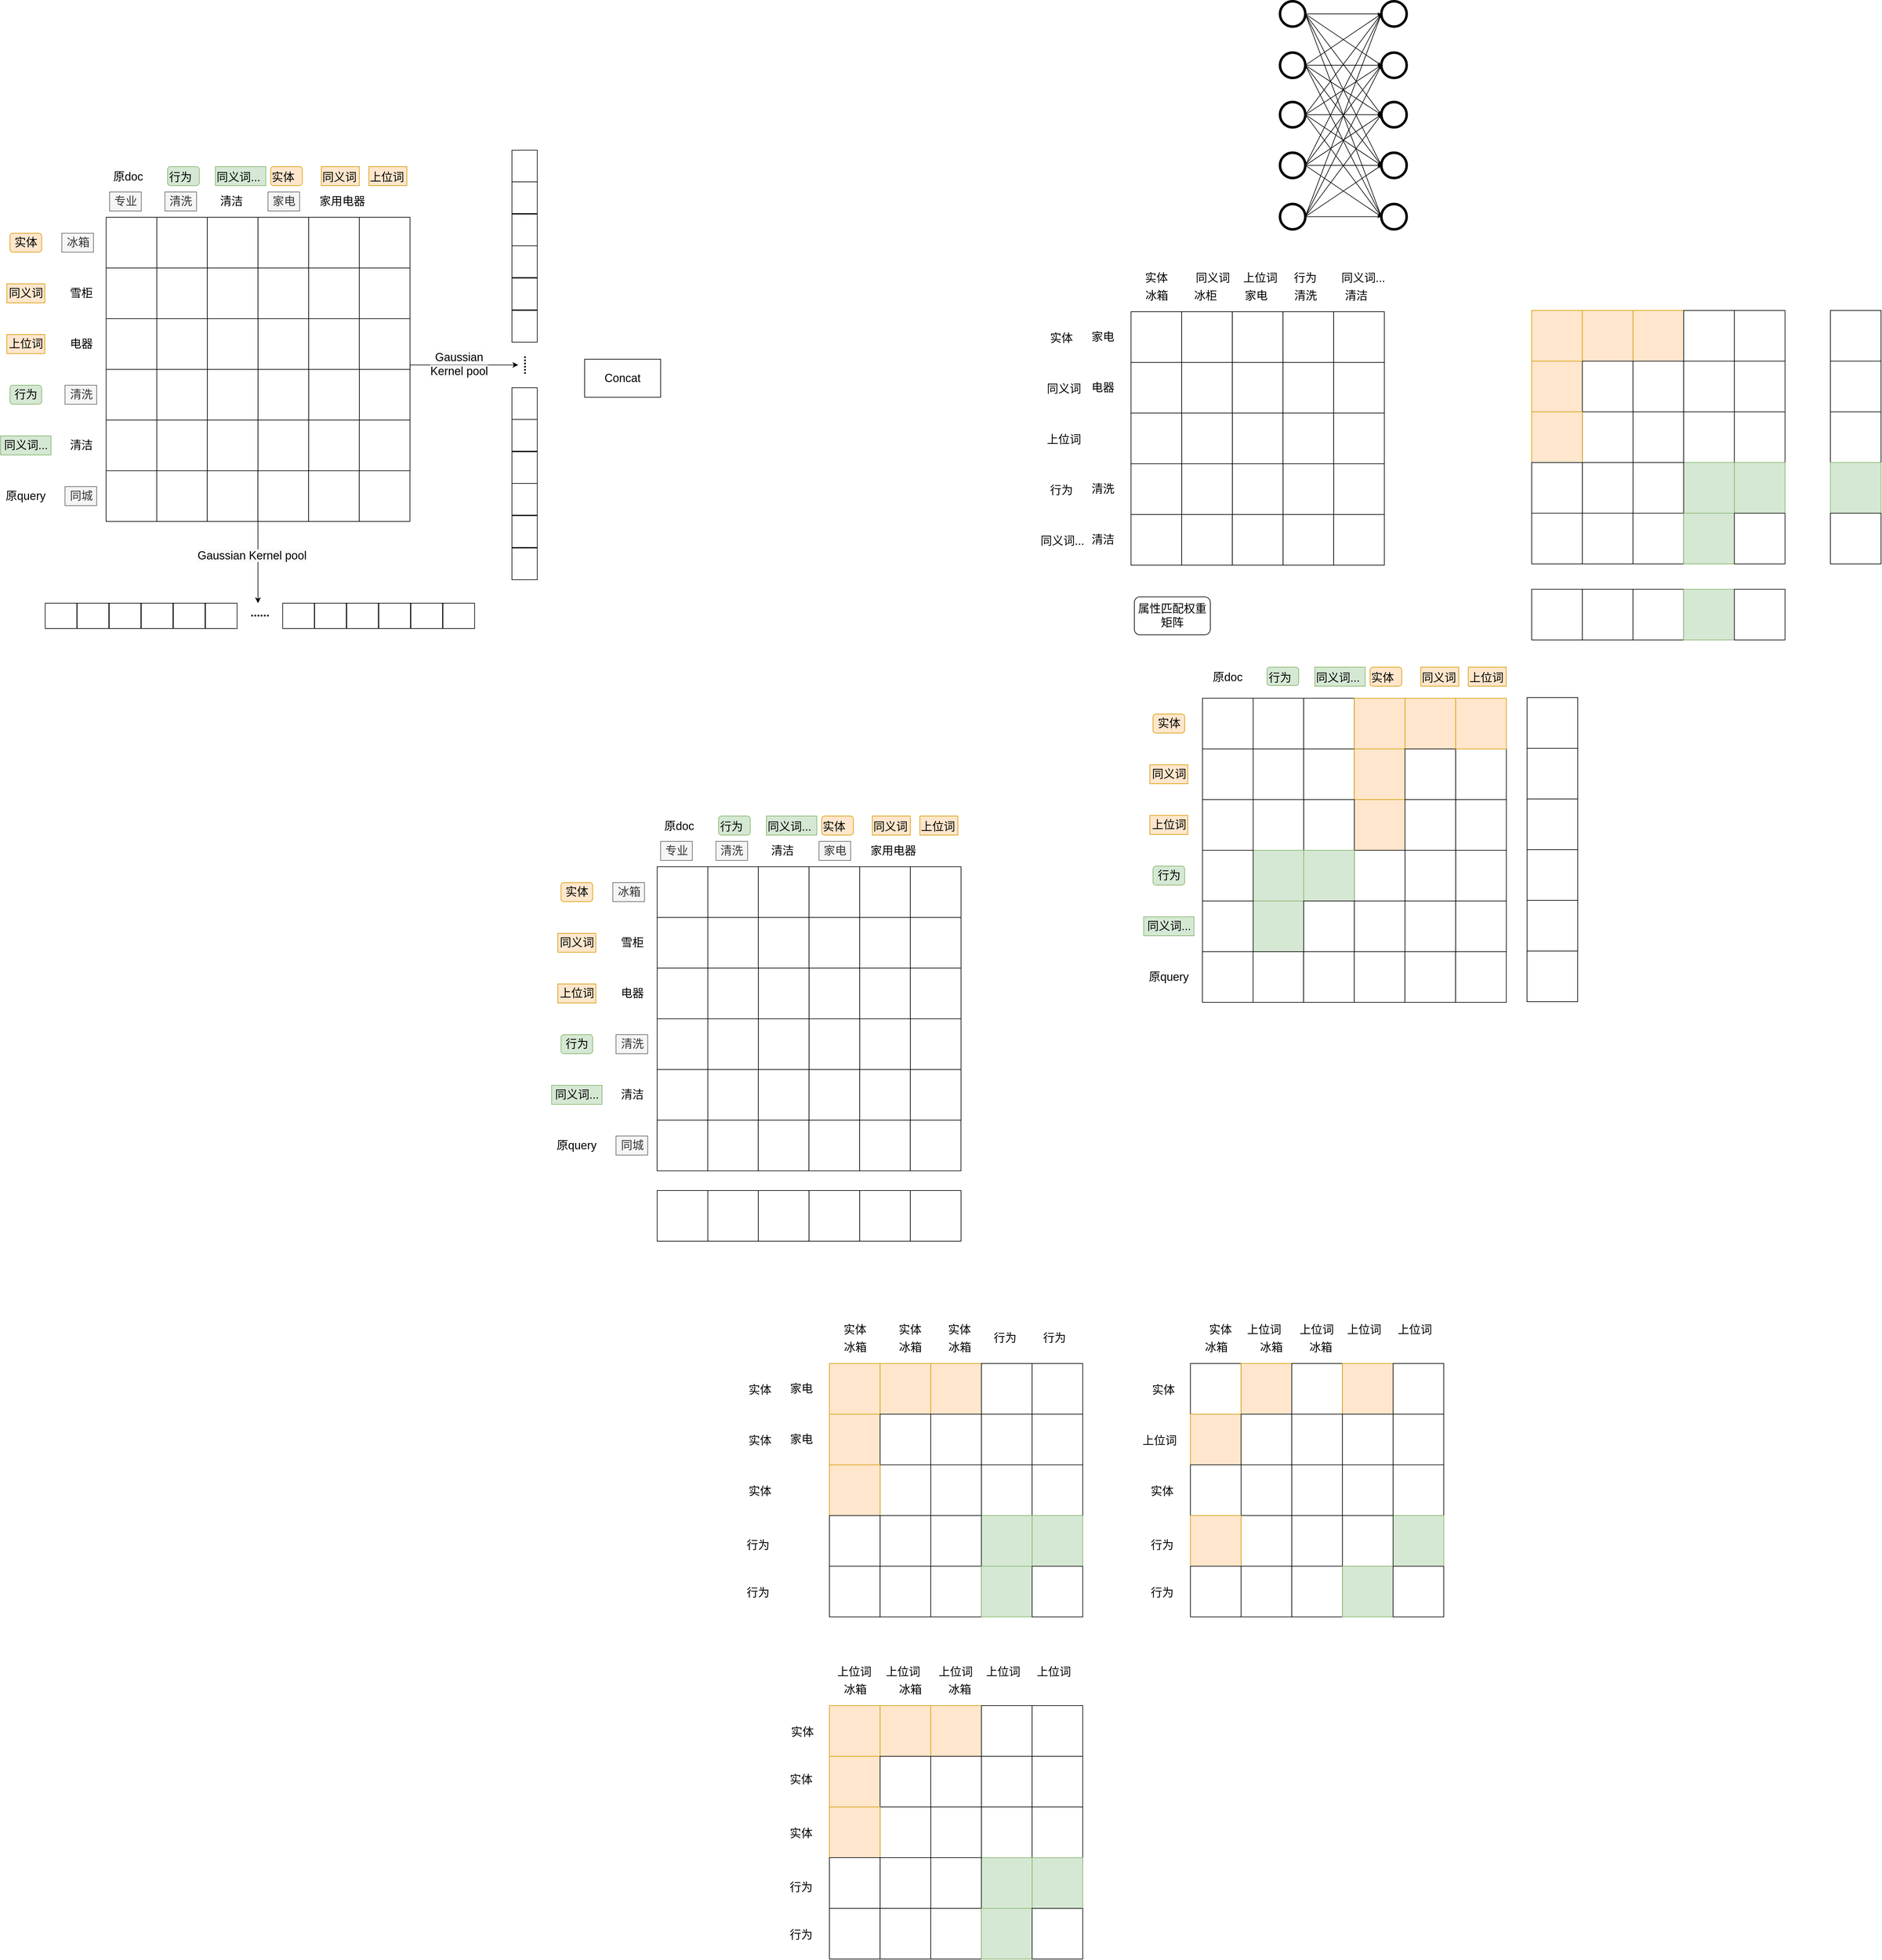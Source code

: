 <mxfile version="13.10.8" type="github">
  <diagram id="691b31df-7cfc-d80e-552c-7aa9f8c0b5f7" name="Page-1">
    <mxGraphModel dx="4455" dy="1120" grid="1" gridSize="10" guides="1" tooltips="1" connect="1" arrows="1" fold="1" page="1" pageScale="1" pageWidth="826" pageHeight="1169" background="#ffffff" math="0" shadow="0">
      <root>
        <mxCell id="0" />
        <mxCell id="1" parent="0" />
        <mxCell id="V9bFGLtEwvfLS84xU0cV-145" value="&lt;meta charset=&quot;utf-8&quot;&gt;&lt;span style=&quot;color: rgb(0, 0, 0); font-family: helvetica; font-size: 18px; font-style: normal; font-weight: 400; letter-spacing: normal; text-indent: 0px; text-transform: none; word-spacing: 0px; display: inline; float: none;&quot;&gt;实体&lt;/span&gt;" style="text;whiteSpace=wrap;html=1;fontSize=18;gradientDirection=north;rounded=1;labelBackgroundColor=none;align=center;verticalAlign=middle;fillColor=#ffe6cc;strokeColor=#d79b00;" vertex="1" parent="1">
          <mxGeometry x="-845.25" y="1461" width="50" height="30" as="geometry" />
        </mxCell>
        <mxCell id="V9bFGLtEwvfLS84xU0cV-146" value="&lt;span style=&quot;color: rgb(0, 0, 0); font-family: helvetica; font-size: 18px; font-style: normal; font-weight: 400; letter-spacing: normal; text-indent: 0px; text-transform: none; word-spacing: 0px; display: inline; float: none;&quot;&gt;上位词&lt;/span&gt;" style="text;whiteSpace=wrap;html=1;fontSize=18;labelBackgroundColor=none;align=center;verticalAlign=middle;fillColor=#ffe6cc;strokeColor=#d79b00;" vertex="1" parent="1">
          <mxGeometry x="-850.25" y="1621" width="60" height="30" as="geometry" />
        </mxCell>
        <mxCell id="V9bFGLtEwvfLS84xU0cV-147" value="&lt;meta charset=&quot;utf-8&quot;&gt;&lt;span style=&quot;color: rgb(0, 0, 0); font-family: helvetica; font-size: 18px; font-style: normal; font-weight: 400; letter-spacing: normal; text-indent: 0px; text-transform: none; word-spacing: 0px; display: inline; float: none;&quot;&gt;同义词&lt;/span&gt;&lt;br style=&quot;color: rgb(0, 0, 0); font-family: helvetica; font-size: 18px; font-style: normal; font-weight: 400; letter-spacing: normal; text-indent: 0px; text-transform: none; word-spacing: 0px;&quot;&gt;" style="text;whiteSpace=wrap;html=1;fontSize=18;labelBackgroundColor=none;align=center;verticalAlign=middle;fillColor=#ffe6cc;strokeColor=#d79b00;" vertex="1" parent="1">
          <mxGeometry x="-850.25" y="1541" width="60" height="30" as="geometry" />
        </mxCell>
        <mxCell id="V9bFGLtEwvfLS84xU0cV-148" value="&lt;span style=&quot;color: rgb(0, 0, 0); font-family: helvetica; font-size: 18px; font-style: normal; font-weight: 400; letter-spacing: normal; text-indent: 0px; text-transform: none; word-spacing: 0px; display: inline; float: none;&quot;&gt;行为&lt;/span&gt;" style="text;whiteSpace=wrap;html=1;fontSize=18;gradientDirection=north;rounded=1;labelBackgroundColor=none;align=center;verticalAlign=middle;fillColor=#d5e8d4;strokeColor=#82b366;" vertex="1" parent="1">
          <mxGeometry x="-845.25" y="1701" width="50" height="30" as="geometry" />
        </mxCell>
        <mxCell id="V9bFGLtEwvfLS84xU0cV-149" value="&lt;span style=&quot;color: rgb(0, 0, 0); font-family: helvetica; font-size: 18px; font-style: normal; font-weight: 400; letter-spacing: normal; text-indent: 0px; text-transform: none; word-spacing: 0px; display: inline; float: none;&quot;&gt;同义词...&lt;/span&gt;" style="text;whiteSpace=wrap;html=1;fontSize=18;labelBackgroundColor=none;align=center;verticalAlign=middle;fillColor=#d5e8d4;strokeColor=#82b366;" vertex="1" parent="1">
          <mxGeometry x="-860" y="1781" width="79.5" height="30" as="geometry" />
        </mxCell>
        <mxCell id="V9bFGLtEwvfLS84xU0cV-154" value="冰箱" style="text;html=1;align=center;verticalAlign=middle;resizable=0;points=[];autosize=1;fontSize=18;fillColor=#f5f5f5;strokeColor=#666666;fontColor=#333333;" vertex="1" parent="1">
          <mxGeometry x="-763.38" y="1461" width="50" height="30" as="geometry" />
        </mxCell>
        <mxCell id="V9bFGLtEwvfLS84xU0cV-164" value="电器" style="text;html=1;align=center;verticalAlign=middle;resizable=0;points=[];autosize=1;fontSize=18;" vertex="1" parent="1">
          <mxGeometry x="-758.38" y="1621" width="50" height="30" as="geometry" />
        </mxCell>
        <mxCell id="V9bFGLtEwvfLS84xU0cV-165" value="清洗" style="text;html=1;align=center;verticalAlign=middle;resizable=0;points=[];autosize=1;fontSize=18;fillColor=#f5f5f5;strokeColor=#666666;fontColor=#333333;" vertex="1" parent="1">
          <mxGeometry x="-758.38" y="1701" width="50" height="30" as="geometry" />
        </mxCell>
        <mxCell id="V9bFGLtEwvfLS84xU0cV-166" value="清洁" style="text;html=1;align=center;verticalAlign=middle;resizable=0;points=[];autosize=1;fontSize=18;" vertex="1" parent="1">
          <mxGeometry x="-758.38" y="1781" width="50" height="30" as="geometry" />
        </mxCell>
        <mxCell id="V9bFGLtEwvfLS84xU0cV-372" value="&lt;font style=&quot;font-size: 18px&quot;&gt;同城&lt;/font&gt;" style="text;html=1;align=center;verticalAlign=middle;resizable=0;points=[];autosize=1;fontSize=18;fillColor=#f5f5f5;strokeColor=#666666;fontColor=#333333;" vertex="1" parent="1">
          <mxGeometry x="-758.38" y="1861" width="50" height="30" as="geometry" />
        </mxCell>
        <mxCell id="V9bFGLtEwvfLS84xU0cV-383" value="&lt;div style=&quot;&quot;&gt;&lt;span&gt;&lt;font face=&quot;helvetica&quot;&gt;原query&lt;/font&gt;&lt;/span&gt;&lt;/div&gt;" style="text;whiteSpace=wrap;html=1;fontSize=18;labelBackgroundColor=none;align=center;verticalAlign=middle;" vertex="1" parent="1">
          <mxGeometry x="-855.65" y="1861" width="70.81" height="30" as="geometry" />
        </mxCell>
        <mxCell id="V9bFGLtEwvfLS84xU0cV-384" value="雪柜" style="text;html=1;align=center;verticalAlign=middle;resizable=0;points=[];autosize=1;fontSize=18;" vertex="1" parent="1">
          <mxGeometry x="-758.38" y="1541" width="50" height="30" as="geometry" />
        </mxCell>
        <mxCell id="3" value="" style="ellipse;whiteSpace=wrap;html=1;aspect=fixed;strokeWidth=4;align=center;" parent="1" vertex="1">
          <mxGeometry x="290" y="70" width="40" height="40" as="geometry" />
        </mxCell>
        <mxCell id="4" value="" style="ellipse;whiteSpace=wrap;html=1;aspect=fixed;strokeWidth=4;align=center;" parent="1" vertex="1">
          <mxGeometry x="290" y="151" width="40" height="40" as="geometry" />
        </mxCell>
        <mxCell id="5" value="" style="ellipse;whiteSpace=wrap;html=1;aspect=fixed;strokeWidth=4;align=center;" parent="1" vertex="1">
          <mxGeometry x="290" y="229" width="40" height="40" as="geometry" />
        </mxCell>
        <mxCell id="6" value="" style="ellipse;whiteSpace=wrap;html=1;aspect=fixed;strokeWidth=4;align=center;" parent="1" vertex="1">
          <mxGeometry x="290" y="390" width="40" height="40" as="geometry" />
        </mxCell>
        <mxCell id="7" value="" style="ellipse;whiteSpace=wrap;html=1;aspect=fixed;strokeWidth=4;align=center;" parent="1" vertex="1">
          <mxGeometry x="290" y="309" width="40" height="40" as="geometry" />
        </mxCell>
        <mxCell id="8" value="" style="ellipse;whiteSpace=wrap;html=1;aspect=fixed;strokeWidth=4;align=center;" parent="1" vertex="1">
          <mxGeometry x="450" y="70" width="40" height="40" as="geometry" />
        </mxCell>
        <mxCell id="9" value="" style="ellipse;whiteSpace=wrap;html=1;aspect=fixed;strokeWidth=4;align=center;" parent="1" vertex="1">
          <mxGeometry x="450" y="151" width="40" height="40" as="geometry" />
        </mxCell>
        <mxCell id="10" value="" style="ellipse;whiteSpace=wrap;html=1;aspect=fixed;strokeWidth=4;align=center;" parent="1" vertex="1">
          <mxGeometry x="450" y="229" width="40" height="40" as="geometry" />
        </mxCell>
        <mxCell id="11" value="" style="ellipse;whiteSpace=wrap;html=1;aspect=fixed;strokeWidth=4;align=center;" parent="1" vertex="1">
          <mxGeometry x="450" y="390" width="40" height="40" as="geometry" />
        </mxCell>
        <mxCell id="12" value="" style="ellipse;whiteSpace=wrap;html=1;aspect=fixed;strokeWidth=4;align=center;" parent="1" vertex="1">
          <mxGeometry x="450" y="309" width="40" height="40" as="geometry" />
        </mxCell>
        <mxCell id="13" value="" style="endArrow=classicThin;html=1;shadow=0;strokeColor=#000000;strokeWidth=1;fontColor=#666666;entryX=0;entryY=0.5;endFill=1;exitX=1;exitY=0.5;endSize=3;" parent="1" source="3" target="11" edge="1">
          <mxGeometry width="50" height="50" relative="1" as="geometry">
            <mxPoint x="351" y="135" as="sourcePoint" />
            <mxPoint x="401" y="110" as="targetPoint" />
          </mxGeometry>
        </mxCell>
        <mxCell id="14" value="" style="endArrow=classicThin;html=1;shadow=0;strokeColor=#000000;strokeWidth=1;fontColor=#666666;entryX=0;entryY=0.5;exitX=1;exitY=0.5;endFill=1;endSize=3;" parent="1" source="3" target="12" edge="1">
          <mxGeometry width="50" height="50" relative="1" as="geometry">
            <mxPoint x="361" y="130" as="sourcePoint" />
            <mxPoint x="451" y="355" as="targetPoint" />
          </mxGeometry>
        </mxCell>
        <mxCell id="15" value="" style="endArrow=classicThin;html=1;shadow=0;strokeColor=#000000;strokeWidth=1;fontColor=#666666;entryX=0;entryY=0.5;endFill=1;exitX=1;exitY=0.5;endSize=3;" parent="1" source="3" target="10" edge="1">
          <mxGeometry width="50" height="50" relative="1" as="geometry">
            <mxPoint x="351" y="130" as="sourcePoint" />
            <mxPoint x="451" y="310" as="targetPoint" />
          </mxGeometry>
        </mxCell>
        <mxCell id="16" value="" style="endArrow=classicThin;html=1;shadow=0;strokeColor=#000000;strokeWidth=1;fontColor=#666666;entryX=0;entryY=0.5;endFill=1;exitX=1;exitY=0.5;endSize=3;" parent="1" source="3" target="9" edge="1">
          <mxGeometry width="50" height="50" relative="1" as="geometry">
            <mxPoint x="351" y="130" as="sourcePoint" />
            <mxPoint x="451" y="250" as="targetPoint" />
          </mxGeometry>
        </mxCell>
        <mxCell id="17" value="" style="endArrow=classicThin;html=1;shadow=0;strokeColor=#000000;strokeWidth=1;fontColor=#666666;entryX=0;entryY=0.5;exitX=1;exitY=0.5;endFill=1;endSize=3;" parent="1" source="3" target="8" edge="1">
          <mxGeometry width="50" height="50" relative="1" as="geometry">
            <mxPoint x="361" y="97" as="sourcePoint" />
            <mxPoint x="451" y="147" as="targetPoint" />
          </mxGeometry>
        </mxCell>
        <mxCell id="18" value="" style="endArrow=classicThin;html=1;shadow=0;strokeColor=#000000;strokeWidth=1;fontColor=#666666;entryX=0;entryY=0.5;exitX=1;exitY=0.5;endFill=1;endSize=3;" parent="1" source="4" target="11" edge="1">
          <mxGeometry width="50" height="50" relative="1" as="geometry">
            <mxPoint x="361" y="145" as="sourcePoint" />
            <mxPoint x="451" y="370" as="targetPoint" />
          </mxGeometry>
        </mxCell>
        <mxCell id="19" value="" style="endArrow=classicThin;html=1;shadow=0;strokeColor=#000000;strokeWidth=1;fontColor=#666666;entryX=0;entryY=0.5;exitX=1;exitY=0.5;endFill=1;endSize=3;" parent="1" source="4" target="12" edge="1">
          <mxGeometry width="50" height="50" relative="1" as="geometry">
            <mxPoint x="361" y="190" as="sourcePoint" />
            <mxPoint x="451" y="370" as="targetPoint" />
          </mxGeometry>
        </mxCell>
        <mxCell id="20" value="" style="endArrow=classicThin;html=1;shadow=0;strokeColor=#000000;strokeWidth=1;fontColor=#666666;entryX=0;entryY=0.5;exitX=1;exitY=0.5;endFill=1;endSize=3;" parent="1" source="4" target="10" edge="1">
          <mxGeometry width="50" height="50" relative="1" as="geometry">
            <mxPoint x="351" y="190" as="sourcePoint" />
            <mxPoint x="451" y="310" as="targetPoint" />
          </mxGeometry>
        </mxCell>
        <mxCell id="21" value="" style="endArrow=classicThin;html=1;shadow=0;strokeColor=#000000;strokeWidth=1;fontColor=#666666;entryX=0;entryY=0.5;exitX=1;exitY=0.5;endFill=1;endSize=3;" parent="1" source="4" target="9" edge="1">
          <mxGeometry width="50" height="50" relative="1" as="geometry">
            <mxPoint x="361" y="178" as="sourcePoint" />
            <mxPoint x="451" y="238" as="targetPoint" />
          </mxGeometry>
        </mxCell>
        <mxCell id="22" value="" style="endArrow=classicThin;html=1;shadow=0;strokeColor=#000000;strokeWidth=1;fontColor=#666666;entryX=0;entryY=0.5;endFill=1;exitX=1;exitY=0.5;endSize=3;" parent="1" source="4" target="8" edge="1">
          <mxGeometry width="50" height="50" relative="1" as="geometry">
            <mxPoint x="351" y="180" as="sourcePoint" />
            <mxPoint x="441" y="180" as="targetPoint" />
          </mxGeometry>
        </mxCell>
        <mxCell id="23" value="" style="endArrow=classicThin;html=1;shadow=0;strokeColor=#000000;strokeWidth=1;fontColor=#666666;entryX=0;entryY=0.5;exitX=1;exitY=0.5;endFill=1;endSize=3;" parent="1" source="5" target="10" edge="1">
          <mxGeometry width="50" height="50" relative="1" as="geometry">
            <mxPoint x="361" y="199" as="sourcePoint" />
            <mxPoint x="451" y="199" as="targetPoint" />
          </mxGeometry>
        </mxCell>
        <mxCell id="24" value="" style="endArrow=classicThin;html=1;shadow=0;strokeColor=#000000;strokeWidth=1;fontColor=#666666;entryX=0;entryY=0.5;exitX=1;exitY=0.5;endFill=1;endSize=3;" parent="1" source="5" target="12" edge="1">
          <mxGeometry width="50" height="50" relative="1" as="geometry">
            <mxPoint x="361" y="253" as="sourcePoint" />
            <mxPoint x="451" y="253" as="targetPoint" />
          </mxGeometry>
        </mxCell>
        <mxCell id="25" value="" style="endArrow=classicThin;html=1;shadow=0;strokeColor=#000000;strokeWidth=1;fontColor=#666666;entryX=0;entryY=0.5;exitX=1;exitY=0.5;endFill=1;endSize=3;" parent="1" source="5" target="11" edge="1">
          <mxGeometry width="50" height="50" relative="1" as="geometry">
            <mxPoint x="361" y="253" as="sourcePoint" />
            <mxPoint x="451" y="313" as="targetPoint" />
          </mxGeometry>
        </mxCell>
        <mxCell id="26" value="" style="endArrow=classicThin;html=1;shadow=0;strokeColor=#000000;strokeWidth=1;fontColor=#666666;entryX=0;entryY=0.5;exitX=1;exitY=0.5;endFill=1;endSize=3;" parent="1" source="5" target="9" edge="1">
          <mxGeometry width="50" height="50" relative="1" as="geometry">
            <mxPoint x="361" y="253" as="sourcePoint" />
            <mxPoint x="451" y="253" as="targetPoint" />
          </mxGeometry>
        </mxCell>
        <mxCell id="27" value="" style="endArrow=classicThin;html=1;shadow=0;strokeColor=#000000;strokeWidth=1;fontColor=#666666;entryX=0;entryY=0.5;exitX=1;exitY=0.5;endFill=1;endSize=3;" parent="1" source="5" target="8" edge="1">
          <mxGeometry width="50" height="50" relative="1" as="geometry">
            <mxPoint x="361" y="253" as="sourcePoint" />
            <mxPoint x="451" y="193" as="targetPoint" />
          </mxGeometry>
        </mxCell>
        <mxCell id="28" value="" style="endArrow=classicThin;html=1;shadow=0;strokeColor=#000000;strokeWidth=1;fontColor=#666666;entryX=0;entryY=0.5;exitX=1;exitY=0.5;endFill=1;endSize=3;" parent="1" source="7" target="12" edge="1">
          <mxGeometry width="50" height="50" relative="1" as="geometry">
            <mxPoint x="361" y="279" as="sourcePoint" />
            <mxPoint x="451" y="279" as="targetPoint" />
          </mxGeometry>
        </mxCell>
        <mxCell id="29" value="" style="endArrow=classicThin;html=1;shadow=0;strokeColor=#000000;strokeWidth=1;fontColor=#666666;entryX=0;entryY=0.5;exitX=1;exitY=0.5;endFill=1;endSize=3;" parent="1" source="6" target="11" edge="1">
          <mxGeometry width="50" height="50" relative="1" as="geometry">
            <mxPoint x="361" y="369" as="sourcePoint" />
            <mxPoint x="451" y="369" as="targetPoint" />
          </mxGeometry>
        </mxCell>
        <mxCell id="30" value="" style="endArrow=classicThin;html=1;shadow=0;strokeColor=#000000;strokeWidth=1;fontColor=#666666;entryX=0;entryY=0.5;exitX=1;exitY=0.5;endFill=1;endSize=3;" parent="1" source="6" target="12" edge="1">
          <mxGeometry width="50" height="50" relative="1" as="geometry">
            <mxPoint x="361" y="373" as="sourcePoint" />
            <mxPoint x="451" y="373" as="targetPoint" />
          </mxGeometry>
        </mxCell>
        <mxCell id="31" value="" style="endArrow=classicThin;html=1;shadow=0;strokeColor=#000000;strokeWidth=1;fontColor=#666666;entryX=0;entryY=0.5;exitX=1;exitY=0.5;endFill=1;endSize=3;" parent="1" source="6" target="10" edge="1">
          <mxGeometry width="50" height="50" relative="1" as="geometry">
            <mxPoint x="361" y="373" as="sourcePoint" />
            <mxPoint x="451" y="313" as="targetPoint" />
          </mxGeometry>
        </mxCell>
        <mxCell id="32" value="" style="endArrow=classicThin;html=1;shadow=0;strokeColor=#000000;strokeWidth=1;fontColor=#666666;entryX=0;entryY=0.5;exitX=1;exitY=0.5;endFill=1;endSize=3;" parent="1" source="6" target="9" edge="1">
          <mxGeometry width="50" height="50" relative="1" as="geometry">
            <mxPoint x="361" y="373" as="sourcePoint" />
            <mxPoint x="451" y="253" as="targetPoint" />
          </mxGeometry>
        </mxCell>
        <mxCell id="33" value="" style="endArrow=classicThin;html=1;shadow=0;strokeColor=#000000;strokeWidth=1;fontColor=#666666;entryX=0;entryY=0.5;exitX=1;exitY=0.5;endFill=1;endSize=3;" parent="1" source="6" target="8" edge="1">
          <mxGeometry width="50" height="50" relative="1" as="geometry">
            <mxPoint x="361" y="373" as="sourcePoint" />
            <mxPoint x="451" y="193" as="targetPoint" />
          </mxGeometry>
        </mxCell>
        <mxCell id="34" value="" style="endArrow=classicThin;html=1;shadow=0;strokeColor=#000000;strokeWidth=1;fontColor=#666666;exitX=1;exitY=0.5;endFill=1;entryX=0;entryY=0.5;endSize=3;" parent="1" source="7" target="11" edge="1">
          <mxGeometry width="50" height="50" relative="1" as="geometry">
            <mxPoint x="361" y="313" as="sourcePoint" />
            <mxPoint x="441" y="360" as="targetPoint" />
          </mxGeometry>
        </mxCell>
        <mxCell id="35" value="" style="endArrow=classicThin;html=1;shadow=0;strokeColor=#000000;strokeWidth=1;fontColor=#666666;entryX=0;entryY=0.5;exitX=1;exitY=0.5;endFill=1;endSize=3;" parent="1" source="7" target="10" edge="1">
          <mxGeometry width="50" height="50" relative="1" as="geometry">
            <mxPoint x="361" y="313" as="sourcePoint" />
            <mxPoint x="451" y="313" as="targetPoint" />
          </mxGeometry>
        </mxCell>
        <mxCell id="36" value="" style="endArrow=classicThin;html=1;shadow=0;strokeColor=#000000;strokeWidth=1;fontColor=#666666;entryX=0;entryY=0.5;exitX=1;exitY=0.5;endFill=1;endSize=3;" parent="1" source="7" target="9" edge="1">
          <mxGeometry width="50" height="50" relative="1" as="geometry">
            <mxPoint x="361" y="313" as="sourcePoint" />
            <mxPoint x="451" y="253" as="targetPoint" />
          </mxGeometry>
        </mxCell>
        <mxCell id="37" value="" style="endArrow=classicThin;html=1;shadow=0;strokeColor=#000000;strokeWidth=1;fontColor=#666666;entryX=0;entryY=0.5;exitX=1;exitY=0.5;endFill=1;endSize=3;" parent="1" source="7" target="8" edge="1">
          <mxGeometry width="50" height="50" relative="1" as="geometry">
            <mxPoint x="361" y="313" as="sourcePoint" />
            <mxPoint x="451" y="193" as="targetPoint" />
          </mxGeometry>
        </mxCell>
        <mxCell id="V9bFGLtEwvfLS84xU0cV-45" value="" style="whiteSpace=wrap;html=1;aspect=fixed;" vertex="1" parent="1">
          <mxGeometry x="54.75" y="560" width="80" height="80" as="geometry" />
        </mxCell>
        <mxCell id="V9bFGLtEwvfLS84xU0cV-46" value="" style="whiteSpace=wrap;html=1;aspect=fixed;" vertex="1" parent="1">
          <mxGeometry x="134.75" y="560" width="80" height="80" as="geometry" />
        </mxCell>
        <mxCell id="V9bFGLtEwvfLS84xU0cV-47" value="" style="whiteSpace=wrap;html=1;aspect=fixed;" vertex="1" parent="1">
          <mxGeometry x="214.75" y="560" width="80" height="80" as="geometry" />
        </mxCell>
        <mxCell id="V9bFGLtEwvfLS84xU0cV-48" value="" style="whiteSpace=wrap;html=1;aspect=fixed;" vertex="1" parent="1">
          <mxGeometry x="54.75" y="640" width="80" height="80" as="geometry" />
        </mxCell>
        <mxCell id="V9bFGLtEwvfLS84xU0cV-49" value="" style="whiteSpace=wrap;html=1;aspect=fixed;" vertex="1" parent="1">
          <mxGeometry x="134.75" y="640" width="80" height="80" as="geometry" />
        </mxCell>
        <mxCell id="V9bFGLtEwvfLS84xU0cV-51" value="" style="whiteSpace=wrap;html=1;aspect=fixed;" vertex="1" parent="1">
          <mxGeometry x="214.75" y="640" width="80" height="80" as="geometry" />
        </mxCell>
        <mxCell id="V9bFGLtEwvfLS84xU0cV-52" value="" style="whiteSpace=wrap;html=1;aspect=fixed;" vertex="1" parent="1">
          <mxGeometry x="214.75" y="720" width="80" height="80" as="geometry" />
        </mxCell>
        <mxCell id="V9bFGLtEwvfLS84xU0cV-53" value="" style="whiteSpace=wrap;html=1;aspect=fixed;" vertex="1" parent="1">
          <mxGeometry x="134.75" y="720" width="80" height="80" as="geometry" />
        </mxCell>
        <mxCell id="V9bFGLtEwvfLS84xU0cV-54" value="" style="whiteSpace=wrap;html=1;aspect=fixed;" vertex="1" parent="1">
          <mxGeometry x="54.75" y="720" width="80" height="80" as="geometry" />
        </mxCell>
        <mxCell id="V9bFGLtEwvfLS84xU0cV-55" value="" style="whiteSpace=wrap;html=1;aspect=fixed;" vertex="1" parent="1">
          <mxGeometry x="294.75" y="560" width="80" height="80" as="geometry" />
        </mxCell>
        <mxCell id="V9bFGLtEwvfLS84xU0cV-56" value="" style="whiteSpace=wrap;html=1;aspect=fixed;" vertex="1" parent="1">
          <mxGeometry x="294.75" y="640" width="80" height="80" as="geometry" />
        </mxCell>
        <mxCell id="V9bFGLtEwvfLS84xU0cV-57" value="" style="whiteSpace=wrap;html=1;aspect=fixed;" vertex="1" parent="1">
          <mxGeometry x="294.75" y="720" width="80" height="80" as="geometry" />
        </mxCell>
        <mxCell id="V9bFGLtEwvfLS84xU0cV-58" value="" style="whiteSpace=wrap;html=1;aspect=fixed;" vertex="1" parent="1">
          <mxGeometry x="374.75" y="720" width="80" height="80" as="geometry" />
        </mxCell>
        <mxCell id="V9bFGLtEwvfLS84xU0cV-59" value="" style="whiteSpace=wrap;html=1;aspect=fixed;" vertex="1" parent="1">
          <mxGeometry x="374.75" y="800" width="80" height="80" as="geometry" />
        </mxCell>
        <mxCell id="V9bFGLtEwvfLS84xU0cV-60" value="" style="whiteSpace=wrap;html=1;aspect=fixed;" vertex="1" parent="1">
          <mxGeometry x="294.75" y="800" width="80" height="80" as="geometry" />
        </mxCell>
        <mxCell id="V9bFGLtEwvfLS84xU0cV-61" value="" style="whiteSpace=wrap;html=1;aspect=fixed;" vertex="1" parent="1">
          <mxGeometry x="214.75" y="800" width="80" height="80" as="geometry" />
        </mxCell>
        <mxCell id="V9bFGLtEwvfLS84xU0cV-62" value="" style="whiteSpace=wrap;html=1;aspect=fixed;" vertex="1" parent="1">
          <mxGeometry x="134.75" y="800" width="80" height="80" as="geometry" />
        </mxCell>
        <mxCell id="V9bFGLtEwvfLS84xU0cV-63" value="" style="whiteSpace=wrap;html=1;aspect=fixed;" vertex="1" parent="1">
          <mxGeometry x="54.75" y="800" width="80" height="80" as="geometry" />
        </mxCell>
        <mxCell id="V9bFGLtEwvfLS84xU0cV-64" value="" style="whiteSpace=wrap;html=1;aspect=fixed;" vertex="1" parent="1">
          <mxGeometry x="54.75" y="880" width="80" height="80" as="geometry" />
        </mxCell>
        <mxCell id="V9bFGLtEwvfLS84xU0cV-65" value="" style="whiteSpace=wrap;html=1;aspect=fixed;" vertex="1" parent="1">
          <mxGeometry x="134.75" y="880" width="80" height="80" as="geometry" />
        </mxCell>
        <mxCell id="V9bFGLtEwvfLS84xU0cV-67" value="" style="whiteSpace=wrap;html=1;aspect=fixed;" vertex="1" parent="1">
          <mxGeometry x="294.75" y="880" width="80" height="80" as="geometry" />
        </mxCell>
        <mxCell id="V9bFGLtEwvfLS84xU0cV-68" value="" style="whiteSpace=wrap;html=1;aspect=fixed;" vertex="1" parent="1">
          <mxGeometry x="374.75" y="880" width="80" height="80" as="geometry" />
        </mxCell>
        <mxCell id="V9bFGLtEwvfLS84xU0cV-69" value="" style="whiteSpace=wrap;html=1;aspect=fixed;" vertex="1" parent="1">
          <mxGeometry x="374.75" y="640" width="80" height="80" as="geometry" />
        </mxCell>
        <mxCell id="V9bFGLtEwvfLS84xU0cV-70" value="" style="whiteSpace=wrap;html=1;aspect=fixed;" vertex="1" parent="1">
          <mxGeometry x="374.75" y="560" width="80" height="80" as="geometry" />
        </mxCell>
        <mxCell id="V9bFGLtEwvfLS84xU0cV-71" value="冰箱" style="text;html=1;align=center;verticalAlign=middle;resizable=0;points=[];autosize=1;fontSize=18;" vertex="1" parent="1">
          <mxGeometry x="69.75" y="520" width="50" height="30" as="geometry" />
        </mxCell>
        <mxCell id="V9bFGLtEwvfLS84xU0cV-73" value="冰柜" style="text;html=1;align=center;verticalAlign=middle;resizable=0;points=[];autosize=1;fontSize=18;" vertex="1" parent="1">
          <mxGeometry x="147.25" y="520" width="50" height="30" as="geometry" />
        </mxCell>
        <mxCell id="V9bFGLtEwvfLS84xU0cV-74" value="&lt;font style=&quot;font-size: 18px&quot;&gt;家电&lt;/font&gt;" style="text;html=1;align=center;verticalAlign=middle;resizable=0;points=[];autosize=1;fontSize=18;" vertex="1" parent="1">
          <mxGeometry x="227.25" y="520" width="50" height="30" as="geometry" />
        </mxCell>
        <mxCell id="V9bFGLtEwvfLS84xU0cV-75" value="家电" style="text;html=1;align=center;verticalAlign=middle;resizable=0;points=[];autosize=1;fontSize=18;" vertex="1" parent="1">
          <mxGeometry x="-15.25" y="585" width="50" height="30" as="geometry" />
        </mxCell>
        <mxCell id="V9bFGLtEwvfLS84xU0cV-76" value="电器" style="text;html=1;align=center;verticalAlign=middle;resizable=0;points=[];autosize=1;fontSize=18;" vertex="1" parent="1">
          <mxGeometry x="-15.25" y="665" width="50" height="30" as="geometry" />
        </mxCell>
        <mxCell id="V9bFGLtEwvfLS84xU0cV-78" value="清洗" style="text;html=1;align=center;verticalAlign=middle;resizable=0;points=[];autosize=1;fontSize=18;" vertex="1" parent="1">
          <mxGeometry x="-15.25" y="825" width="50" height="30" as="geometry" />
        </mxCell>
        <mxCell id="V9bFGLtEwvfLS84xU0cV-79" value="清洁" style="text;html=1;align=center;verticalAlign=middle;resizable=0;points=[];autosize=1;fontSize=18;" vertex="1" parent="1">
          <mxGeometry x="-15.25" y="905" width="50" height="30" as="geometry" />
        </mxCell>
        <mxCell id="V9bFGLtEwvfLS84xU0cV-105" value="清洗" style="text;html=1;align=center;verticalAlign=middle;resizable=0;points=[];autosize=1;fontSize=18;" vertex="1" parent="1">
          <mxGeometry x="305.25" y="520" width="50" height="30" as="geometry" />
        </mxCell>
        <mxCell id="V9bFGLtEwvfLS84xU0cV-106" value="清洁" style="text;html=1;align=center;verticalAlign=middle;resizable=0;points=[];autosize=1;fontSize=18;" vertex="1" parent="1">
          <mxGeometry x="384.75" y="520" width="50" height="30" as="geometry" />
        </mxCell>
        <mxCell id="V9bFGLtEwvfLS84xU0cV-108" value="&lt;meta charset=&quot;utf-8&quot;&gt;&lt;span style=&quot;color: rgb(0, 0, 0); font-family: helvetica; font-size: 18px; font-style: normal; font-weight: 400; letter-spacing: normal; text-align: center; text-indent: 0px; text-transform: none; word-spacing: 0px; display: inline; float: none;&quot;&gt;实体&lt;/span&gt;" style="text;whiteSpace=wrap;html=1;fontSize=18;gradientDirection=north;rounded=1;labelBackgroundColor=none;" vertex="1" parent="1">
          <mxGeometry x="74.75" y="490" width="50" height="30" as="geometry" />
        </mxCell>
        <mxCell id="V9bFGLtEwvfLS84xU0cV-109" value="&lt;meta charset=&quot;utf-8&quot;&gt;&lt;span style=&quot;color: rgb(0, 0, 0); font-family: helvetica; font-size: 18px; font-style: normal; font-weight: 400; letter-spacing: normal; text-align: center; text-indent: 0px; text-transform: none; word-spacing: 0px; display: inline; float: none;&quot;&gt;同义词&lt;/span&gt;&lt;br style=&quot;color: rgb(0, 0, 0); font-family: helvetica; font-size: 18px; font-style: normal; font-weight: 400; letter-spacing: normal; text-align: center; text-indent: 0px; text-transform: none; word-spacing: 0px;&quot;&gt;" style="text;whiteSpace=wrap;html=1;fontSize=18;labelBackgroundColor=none;" vertex="1" parent="1">
          <mxGeometry x="154.75" y="490" width="60" height="30" as="geometry" />
        </mxCell>
        <mxCell id="V9bFGLtEwvfLS84xU0cV-110" value="&lt;span style=&quot;color: rgb(0, 0, 0); font-family: helvetica; font-size: 18px; font-style: normal; font-weight: 400; letter-spacing: normal; text-align: center; text-indent: 0px; text-transform: none; word-spacing: 0px; display: inline; float: none;&quot;&gt;上位词&lt;/span&gt;" style="text;whiteSpace=wrap;html=1;fontSize=18;labelBackgroundColor=none;" vertex="1" parent="1">
          <mxGeometry x="229.75" y="490" width="60" height="30" as="geometry" />
        </mxCell>
        <mxCell id="V9bFGLtEwvfLS84xU0cV-111" value="&lt;span style=&quot;color: rgb(0 , 0 , 0) ; font-family: &amp;#34;helvetica&amp;#34; ; font-size: 18px ; font-style: normal ; font-weight: 400 ; letter-spacing: normal ; text-align: center ; text-indent: 0px ; text-transform: none ; word-spacing: 0px ; display: inline ; float: none&quot;&gt;行为&lt;/span&gt;" style="text;whiteSpace=wrap;html=1;fontSize=18;gradientDirection=north;rounded=1;labelBackgroundColor=none;" vertex="1" parent="1">
          <mxGeometry x="309.75" y="490" width="50" height="30" as="geometry" />
        </mxCell>
        <mxCell id="V9bFGLtEwvfLS84xU0cV-112" value="&lt;span style=&quot;color: rgb(0 , 0 , 0) ; font-family: &amp;#34;helvetica&amp;#34; ; font-size: 18px ; font-style: normal ; font-weight: 400 ; letter-spacing: normal ; text-align: center ; text-indent: 0px ; text-transform: none ; word-spacing: 0px ; display: inline ; float: none&quot;&gt;同义词...&lt;/span&gt;" style="text;whiteSpace=wrap;html=1;fontSize=18;labelBackgroundColor=none;" vertex="1" parent="1">
          <mxGeometry x="385.25" y="490" width="79.5" height="30" as="geometry" />
        </mxCell>
        <mxCell id="V9bFGLtEwvfLS84xU0cV-113" value="&lt;meta charset=&quot;utf-8&quot;&gt;&lt;span style=&quot;color: rgb(0, 0, 0); font-family: helvetica; font-size: 18px; font-style: normal; font-weight: 400; letter-spacing: normal; text-align: center; text-indent: 0px; text-transform: none; word-spacing: 0px; display: inline; float: none;&quot;&gt;实体&lt;/span&gt;" style="text;whiteSpace=wrap;html=1;fontSize=18;gradientDirection=north;rounded=1;labelBackgroundColor=none;" vertex="1" parent="1">
          <mxGeometry x="-75.25" y="585" width="50" height="30" as="geometry" />
        </mxCell>
        <mxCell id="V9bFGLtEwvfLS84xU0cV-115" value="&lt;span style=&quot;color: rgb(0, 0, 0); font-family: helvetica; font-size: 18px; font-style: normal; font-weight: 400; letter-spacing: normal; text-align: center; text-indent: 0px; text-transform: none; word-spacing: 0px; display: inline; float: none;&quot;&gt;上位词&lt;/span&gt;" style="text;whiteSpace=wrap;html=1;fontSize=18;labelBackgroundColor=none;" vertex="1" parent="1">
          <mxGeometry x="-80.25" y="745" width="60" height="30" as="geometry" />
        </mxCell>
        <mxCell id="V9bFGLtEwvfLS84xU0cV-116" value="&lt;span style=&quot;color: rgb(0 , 0 , 0) ; font-family: &amp;#34;helvetica&amp;#34; ; font-size: 18px ; font-style: normal ; font-weight: 400 ; letter-spacing: normal ; text-align: center ; text-indent: 0px ; text-transform: none ; word-spacing: 0px ; display: inline ; float: none&quot;&gt;行为&lt;/span&gt;" style="text;whiteSpace=wrap;html=1;fontSize=18;gradientDirection=north;rounded=1;labelBackgroundColor=none;" vertex="1" parent="1">
          <mxGeometry x="-75.25" y="825" width="50" height="30" as="geometry" />
        </mxCell>
        <mxCell id="V9bFGLtEwvfLS84xU0cV-118" value="&lt;span style=&quot;color: rgb(0 , 0 , 0) ; font-family: &amp;#34;helvetica&amp;#34; ; font-size: 18px ; font-style: normal ; font-weight: 400 ; letter-spacing: normal ; text-align: center ; text-indent: 0px ; text-transform: none ; word-spacing: 0px ; display: inline ; float: none&quot;&gt;同义词...&lt;/span&gt;" style="text;whiteSpace=wrap;html=1;fontSize=18;labelBackgroundColor=none;" vertex="1" parent="1">
          <mxGeometry x="-90" y="905" width="79.5" height="30" as="geometry" />
        </mxCell>
        <mxCell id="V9bFGLtEwvfLS84xU0cV-119" value="" style="whiteSpace=wrap;html=1;aspect=fixed;" vertex="1" parent="1">
          <mxGeometry x="-613.63" y="1436" width="80" height="80" as="geometry" />
        </mxCell>
        <mxCell id="V9bFGLtEwvfLS84xU0cV-120" value="" style="whiteSpace=wrap;html=1;aspect=fixed;" vertex="1" parent="1">
          <mxGeometry x="-533.63" y="1436" width="80" height="80" as="geometry" />
        </mxCell>
        <mxCell id="V9bFGLtEwvfLS84xU0cV-121" value="" style="whiteSpace=wrap;html=1;aspect=fixed;" vertex="1" parent="1">
          <mxGeometry x="-453.63" y="1436" width="80" height="80" as="geometry" />
        </mxCell>
        <mxCell id="V9bFGLtEwvfLS84xU0cV-122" value="" style="whiteSpace=wrap;html=1;aspect=fixed;" vertex="1" parent="1">
          <mxGeometry x="-613.63" y="1516" width="80" height="80" as="geometry" />
        </mxCell>
        <mxCell id="V9bFGLtEwvfLS84xU0cV-123" value="" style="whiteSpace=wrap;html=1;aspect=fixed;" vertex="1" parent="1">
          <mxGeometry x="-533.63" y="1516" width="80" height="80" as="geometry" />
        </mxCell>
        <mxCell id="V9bFGLtEwvfLS84xU0cV-124" value="" style="whiteSpace=wrap;html=1;aspect=fixed;" vertex="1" parent="1">
          <mxGeometry x="-453.63" y="1516" width="80" height="80" as="geometry" />
        </mxCell>
        <mxCell id="V9bFGLtEwvfLS84xU0cV-125" value="" style="whiteSpace=wrap;html=1;aspect=fixed;" vertex="1" parent="1">
          <mxGeometry x="-453.63" y="1596" width="80" height="80" as="geometry" />
        </mxCell>
        <mxCell id="V9bFGLtEwvfLS84xU0cV-126" value="" style="whiteSpace=wrap;html=1;aspect=fixed;" vertex="1" parent="1">
          <mxGeometry x="-533.63" y="1596" width="80" height="80" as="geometry" />
        </mxCell>
        <mxCell id="V9bFGLtEwvfLS84xU0cV-127" value="" style="whiteSpace=wrap;html=1;aspect=fixed;" vertex="1" parent="1">
          <mxGeometry x="-613.63" y="1596" width="80" height="80" as="geometry" />
        </mxCell>
        <mxCell id="V9bFGLtEwvfLS84xU0cV-128" value="" style="whiteSpace=wrap;html=1;aspect=fixed;" vertex="1" parent="1">
          <mxGeometry x="-373.63" y="1436" width="80" height="80" as="geometry" />
        </mxCell>
        <mxCell id="V9bFGLtEwvfLS84xU0cV-129" value="" style="whiteSpace=wrap;html=1;aspect=fixed;" vertex="1" parent="1">
          <mxGeometry x="-373.63" y="1516" width="80" height="80" as="geometry" />
        </mxCell>
        <mxCell id="V9bFGLtEwvfLS84xU0cV-130" value="" style="whiteSpace=wrap;html=1;aspect=fixed;" vertex="1" parent="1">
          <mxGeometry x="-373.63" y="1596" width="80" height="80" as="geometry" />
        </mxCell>
        <mxCell id="V9bFGLtEwvfLS84xU0cV-131" value="" style="whiteSpace=wrap;html=1;aspect=fixed;" vertex="1" parent="1">
          <mxGeometry x="-293.63" y="1596" width="80" height="80" as="geometry" />
        </mxCell>
        <mxCell id="V9bFGLtEwvfLS84xU0cV-132" value="" style="whiteSpace=wrap;html=1;aspect=fixed;" vertex="1" parent="1">
          <mxGeometry x="-293.63" y="1676" width="80" height="80" as="geometry" />
        </mxCell>
        <mxCell id="V9bFGLtEwvfLS84xU0cV-133" value="" style="whiteSpace=wrap;html=1;aspect=fixed;" vertex="1" parent="1">
          <mxGeometry x="-373.63" y="1676" width="80" height="80" as="geometry" />
        </mxCell>
        <mxCell id="V9bFGLtEwvfLS84xU0cV-134" value="" style="whiteSpace=wrap;html=1;aspect=fixed;" vertex="1" parent="1">
          <mxGeometry x="-453.63" y="1676" width="80" height="80" as="geometry" />
        </mxCell>
        <mxCell id="V9bFGLtEwvfLS84xU0cV-135" value="" style="whiteSpace=wrap;html=1;aspect=fixed;" vertex="1" parent="1">
          <mxGeometry x="-533.63" y="1676" width="80" height="80" as="geometry" />
        </mxCell>
        <mxCell id="V9bFGLtEwvfLS84xU0cV-136" value="" style="whiteSpace=wrap;html=1;aspect=fixed;" vertex="1" parent="1">
          <mxGeometry x="-613.63" y="1676" width="80" height="80" as="geometry" />
        </mxCell>
        <mxCell id="V9bFGLtEwvfLS84xU0cV-137" value="" style="whiteSpace=wrap;html=1;aspect=fixed;" vertex="1" parent="1">
          <mxGeometry x="-613.63" y="1756" width="80" height="80" as="geometry" />
        </mxCell>
        <mxCell id="V9bFGLtEwvfLS84xU0cV-138" value="" style="whiteSpace=wrap;html=1;aspect=fixed;" vertex="1" parent="1">
          <mxGeometry x="-533.63" y="1756" width="80" height="80" as="geometry" />
        </mxCell>
        <mxCell id="V9bFGLtEwvfLS84xU0cV-139" value="" style="whiteSpace=wrap;html=1;aspect=fixed;" vertex="1" parent="1">
          <mxGeometry x="-453.63" y="1756" width="80" height="80" as="geometry" />
        </mxCell>
        <mxCell id="V9bFGLtEwvfLS84xU0cV-140" value="" style="whiteSpace=wrap;html=1;aspect=fixed;" vertex="1" parent="1">
          <mxGeometry x="-373.63" y="1756" width="80" height="80" as="geometry" />
        </mxCell>
        <mxCell id="V9bFGLtEwvfLS84xU0cV-141" value="" style="whiteSpace=wrap;html=1;aspect=fixed;" vertex="1" parent="1">
          <mxGeometry x="-293.63" y="1756" width="80" height="80" as="geometry" />
        </mxCell>
        <mxCell id="V9bFGLtEwvfLS84xU0cV-142" value="" style="whiteSpace=wrap;html=1;aspect=fixed;" vertex="1" parent="1">
          <mxGeometry x="-293.63" y="1516" width="80" height="80" as="geometry" />
        </mxCell>
        <mxCell id="V9bFGLtEwvfLS84xU0cV-143" value="" style="whiteSpace=wrap;html=1;aspect=fixed;" vertex="1" parent="1">
          <mxGeometry x="-293.63" y="1436" width="80" height="80" as="geometry" />
        </mxCell>
        <mxCell id="V9bFGLtEwvfLS84xU0cV-144" value="&lt;meta charset=&quot;utf-8&quot;&gt;&lt;span style=&quot;color: rgb(0, 0, 0); font-family: helvetica; font-size: 18px; font-style: normal; font-weight: 400; letter-spacing: normal; text-align: center; text-indent: 0px; text-transform: none; word-spacing: 0px; display: inline; float: none;&quot;&gt;同义词&lt;/span&gt;&lt;br style=&quot;color: rgb(0, 0, 0); font-family: helvetica; font-size: 18px; font-style: normal; font-weight: 400; letter-spacing: normal; text-align: center; text-indent: 0px; text-transform: none; word-spacing: 0px;&quot;&gt;" style="text;whiteSpace=wrap;html=1;fontSize=18;labelBackgroundColor=none;" vertex="1" parent="1">
          <mxGeometry x="-80.25" y="665" width="60" height="30" as="geometry" />
        </mxCell>
        <mxCell id="V9bFGLtEwvfLS84xU0cV-150" value="清洗" style="text;html=1;align=center;verticalAlign=middle;resizable=0;points=[];autosize=1;fontSize=18;fillColor=#f5f5f5;strokeColor=#666666;fontColor=#333333;" vertex="1" parent="1">
          <mxGeometry x="-600.63" y="1396" width="50" height="30" as="geometry" />
        </mxCell>
        <mxCell id="V9bFGLtEwvfLS84xU0cV-151" value="清洁" style="text;html=1;align=center;verticalAlign=middle;resizable=0;points=[];autosize=1;fontSize=18;" vertex="1" parent="1">
          <mxGeometry x="-521.13" y="1396" width="50" height="30" as="geometry" />
        </mxCell>
        <mxCell id="V9bFGLtEwvfLS84xU0cV-152" value="&lt;span style=&quot;color: rgb(0 , 0 , 0) ; font-family: &amp;#34;helvetica&amp;#34; ; font-size: 18px ; font-style: normal ; font-weight: 400 ; letter-spacing: normal ; text-align: center ; text-indent: 0px ; text-transform: none ; word-spacing: 0px ; display: inline ; float: none&quot;&gt;行为&lt;/span&gt;" style="text;whiteSpace=wrap;html=1;fontSize=18;gradientDirection=north;rounded=1;labelBackgroundColor=none;fillColor=#d5e8d4;strokeColor=#82b366;" vertex="1" parent="1">
          <mxGeometry x="-596.38" y="1356" width="50" height="30" as="geometry" />
        </mxCell>
        <mxCell id="V9bFGLtEwvfLS84xU0cV-153" value="&lt;span style=&quot;color: rgb(0 , 0 , 0) ; font-family: &amp;#34;helvetica&amp;#34; ; font-size: 18px ; font-style: normal ; font-weight: 400 ; letter-spacing: normal ; text-align: center ; text-indent: 0px ; text-transform: none ; word-spacing: 0px ; display: inline ; float: none&quot;&gt;同义词...&lt;/span&gt;" style="text;whiteSpace=wrap;html=1;fontSize=18;labelBackgroundColor=none;fillColor=#d5e8d4;strokeColor=#82b366;" vertex="1" parent="1">
          <mxGeometry x="-520.88" y="1356" width="79.5" height="30" as="geometry" />
        </mxCell>
        <mxCell id="V9bFGLtEwvfLS84xU0cV-156" value="家用电器" style="text;html=1;align=center;verticalAlign=middle;resizable=0;points=[];autosize=1;fontSize=18;" vertex="1" parent="1">
          <mxGeometry x="-366.13" y="1396" width="90" height="30" as="geometry" />
        </mxCell>
        <mxCell id="V9bFGLtEwvfLS84xU0cV-157" value="&lt;meta charset=&quot;utf-8&quot;&gt;&lt;span style=&quot;color: rgb(0, 0, 0); font-family: helvetica; font-size: 18px; font-style: normal; font-weight: 400; letter-spacing: normal; text-align: center; text-indent: 0px; text-transform: none; word-spacing: 0px; display: inline; float: none;&quot;&gt;实体&lt;/span&gt;" style="text;whiteSpace=wrap;html=1;fontSize=18;gradientDirection=north;rounded=1;labelBackgroundColor=none;fillColor=#ffe6cc;strokeColor=#d79b00;" vertex="1" parent="1">
          <mxGeometry x="-433.63" y="1356" width="50" height="30" as="geometry" />
        </mxCell>
        <mxCell id="V9bFGLtEwvfLS84xU0cV-158" value="&lt;meta charset=&quot;utf-8&quot;&gt;&lt;span style=&quot;color: rgb(0, 0, 0); font-family: helvetica; font-size: 18px; font-style: normal; font-weight: 400; letter-spacing: normal; text-align: center; text-indent: 0px; text-transform: none; word-spacing: 0px; display: inline; float: none;&quot;&gt;同义词&lt;/span&gt;&lt;br style=&quot;color: rgb(0, 0, 0); font-family: helvetica; font-size: 18px; font-style: normal; font-weight: 400; letter-spacing: normal; text-align: center; text-indent: 0px; text-transform: none; word-spacing: 0px;&quot;&gt;" style="text;whiteSpace=wrap;html=1;fontSize=18;labelBackgroundColor=none;fillColor=#ffe6cc;strokeColor=#d79b00;" vertex="1" parent="1">
          <mxGeometry x="-353.63" y="1356" width="60" height="30" as="geometry" />
        </mxCell>
        <mxCell id="V9bFGLtEwvfLS84xU0cV-159" value="&lt;span style=&quot;color: rgb(0, 0, 0); font-family: helvetica; font-size: 18px; font-style: normal; font-weight: 400; letter-spacing: normal; text-align: center; text-indent: 0px; text-transform: none; word-spacing: 0px; display: inline; float: none;&quot;&gt;上位词&lt;/span&gt;" style="text;whiteSpace=wrap;html=1;fontSize=18;labelBackgroundColor=none;fillColor=#ffe6cc;strokeColor=#d79b00;" vertex="1" parent="1">
          <mxGeometry x="-278.63" y="1356" width="60" height="30" as="geometry" />
        </mxCell>
        <mxCell id="V9bFGLtEwvfLS84xU0cV-163" value="家电" style="text;html=1;align=center;verticalAlign=middle;resizable=0;points=[];autosize=1;fontSize=18;fillColor=#f5f5f5;strokeColor=#666666;fontColor=#333333;" vertex="1" parent="1">
          <mxGeometry x="-437.88" y="1396" width="50" height="30" as="geometry" />
        </mxCell>
        <mxCell id="V9bFGLtEwvfLS84xU0cV-194" value="" style="whiteSpace=wrap;html=1;aspect=fixed;fillColor=#ffe6cc;strokeColor=#d79b00;" vertex="1" parent="1">
          <mxGeometry x="-421.43" y="2220" width="80" height="80" as="geometry" />
        </mxCell>
        <mxCell id="V9bFGLtEwvfLS84xU0cV-195" value="" style="whiteSpace=wrap;html=1;aspect=fixed;fillColor=#ffe6cc;strokeColor=#d79b00;" vertex="1" parent="1">
          <mxGeometry x="-341.43" y="2220" width="80" height="80" as="geometry" />
        </mxCell>
        <mxCell id="V9bFGLtEwvfLS84xU0cV-196" value="" style="whiteSpace=wrap;html=1;aspect=fixed;fillColor=#ffe6cc;strokeColor=#d79b00;" vertex="1" parent="1">
          <mxGeometry x="-261.43" y="2220" width="80" height="80" as="geometry" />
        </mxCell>
        <mxCell id="V9bFGLtEwvfLS84xU0cV-197" value="" style="whiteSpace=wrap;html=1;aspect=fixed;fillColor=#ffe6cc;strokeColor=#d79b00;" vertex="1" parent="1">
          <mxGeometry x="-421.43" y="2300" width="80" height="80" as="geometry" />
        </mxCell>
        <mxCell id="V9bFGLtEwvfLS84xU0cV-198" value="" style="whiteSpace=wrap;html=1;aspect=fixed;" vertex="1" parent="1">
          <mxGeometry x="-341.43" y="2300" width="80" height="80" as="geometry" />
        </mxCell>
        <mxCell id="V9bFGLtEwvfLS84xU0cV-199" value="" style="whiteSpace=wrap;html=1;aspect=fixed;" vertex="1" parent="1">
          <mxGeometry x="-261.43" y="2300" width="80" height="80" as="geometry" />
        </mxCell>
        <mxCell id="V9bFGLtEwvfLS84xU0cV-200" value="" style="whiteSpace=wrap;html=1;aspect=fixed;" vertex="1" parent="1">
          <mxGeometry x="-261.43" y="2380" width="80" height="80" as="geometry" />
        </mxCell>
        <mxCell id="V9bFGLtEwvfLS84xU0cV-201" value="" style="whiteSpace=wrap;html=1;aspect=fixed;" vertex="1" parent="1">
          <mxGeometry x="-341.43" y="2380" width="80" height="80" as="geometry" />
        </mxCell>
        <mxCell id="V9bFGLtEwvfLS84xU0cV-202" value="" style="whiteSpace=wrap;html=1;aspect=fixed;fillColor=#ffe6cc;strokeColor=#d79b00;" vertex="1" parent="1">
          <mxGeometry x="-421.43" y="2380" width="80" height="80" as="geometry" />
        </mxCell>
        <mxCell id="V9bFGLtEwvfLS84xU0cV-203" value="" style="whiteSpace=wrap;html=1;aspect=fixed;" vertex="1" parent="1">
          <mxGeometry x="-181.43" y="2220" width="80" height="80" as="geometry" />
        </mxCell>
        <mxCell id="V9bFGLtEwvfLS84xU0cV-204" value="" style="whiteSpace=wrap;html=1;aspect=fixed;" vertex="1" parent="1">
          <mxGeometry x="-181.43" y="2300" width="80" height="80" as="geometry" />
        </mxCell>
        <mxCell id="V9bFGLtEwvfLS84xU0cV-205" value="" style="whiteSpace=wrap;html=1;aspect=fixed;" vertex="1" parent="1">
          <mxGeometry x="-181.43" y="2380" width="80" height="80" as="geometry" />
        </mxCell>
        <mxCell id="V9bFGLtEwvfLS84xU0cV-206" value="" style="whiteSpace=wrap;html=1;aspect=fixed;" vertex="1" parent="1">
          <mxGeometry x="-101.43" y="2380" width="80" height="80" as="geometry" />
        </mxCell>
        <mxCell id="V9bFGLtEwvfLS84xU0cV-207" value="" style="whiteSpace=wrap;html=1;aspect=fixed;fillColor=#d5e8d4;strokeColor=#82b366;" vertex="1" parent="1">
          <mxGeometry x="-101.43" y="2460" width="80" height="80" as="geometry" />
        </mxCell>
        <mxCell id="V9bFGLtEwvfLS84xU0cV-208" value="" style="whiteSpace=wrap;html=1;aspect=fixed;fillColor=#d5e8d4;strokeColor=#82b366;" vertex="1" parent="1">
          <mxGeometry x="-181.43" y="2460" width="80" height="80" as="geometry" />
        </mxCell>
        <mxCell id="V9bFGLtEwvfLS84xU0cV-209" value="" style="whiteSpace=wrap;html=1;aspect=fixed;" vertex="1" parent="1">
          <mxGeometry x="-261.43" y="2460" width="80" height="80" as="geometry" />
        </mxCell>
        <mxCell id="V9bFGLtEwvfLS84xU0cV-210" value="" style="whiteSpace=wrap;html=1;aspect=fixed;" vertex="1" parent="1">
          <mxGeometry x="-341.43" y="2460" width="80" height="80" as="geometry" />
        </mxCell>
        <mxCell id="V9bFGLtEwvfLS84xU0cV-211" value="" style="whiteSpace=wrap;html=1;aspect=fixed;" vertex="1" parent="1">
          <mxGeometry x="-421.43" y="2460" width="80" height="80" as="geometry" />
        </mxCell>
        <mxCell id="V9bFGLtEwvfLS84xU0cV-212" value="" style="whiteSpace=wrap;html=1;aspect=fixed;" vertex="1" parent="1">
          <mxGeometry x="-421.43" y="2540" width="80" height="80" as="geometry" />
        </mxCell>
        <mxCell id="V9bFGLtEwvfLS84xU0cV-213" value="" style="whiteSpace=wrap;html=1;aspect=fixed;" vertex="1" parent="1">
          <mxGeometry x="-341.43" y="2540" width="80" height="80" as="geometry" />
        </mxCell>
        <mxCell id="V9bFGLtEwvfLS84xU0cV-214" value="" style="whiteSpace=wrap;html=1;aspect=fixed;" vertex="1" parent="1">
          <mxGeometry x="-261.43" y="2540" width="80" height="80" as="geometry" />
        </mxCell>
        <mxCell id="V9bFGLtEwvfLS84xU0cV-215" value="" style="whiteSpace=wrap;html=1;aspect=fixed;fillColor=#d5e8d4;strokeColor=#82b366;" vertex="1" parent="1">
          <mxGeometry x="-181.43" y="2540" width="80" height="80" as="geometry" />
        </mxCell>
        <mxCell id="V9bFGLtEwvfLS84xU0cV-216" value="" style="whiteSpace=wrap;html=1;aspect=fixed;" vertex="1" parent="1">
          <mxGeometry x="-101.43" y="2540" width="80" height="80" as="geometry" />
        </mxCell>
        <mxCell id="V9bFGLtEwvfLS84xU0cV-217" value="" style="whiteSpace=wrap;html=1;aspect=fixed;" vertex="1" parent="1">
          <mxGeometry x="-101.43" y="2300" width="80" height="80" as="geometry" />
        </mxCell>
        <mxCell id="V9bFGLtEwvfLS84xU0cV-218" value="" style="whiteSpace=wrap;html=1;aspect=fixed;" vertex="1" parent="1">
          <mxGeometry x="-101.43" y="2220" width="80" height="80" as="geometry" />
        </mxCell>
        <mxCell id="V9bFGLtEwvfLS84xU0cV-219" value="冰箱" style="text;html=1;align=center;verticalAlign=middle;resizable=0;points=[];autosize=1;fontSize=18;" vertex="1" parent="1">
          <mxGeometry x="-406.43" y="2180" width="50" height="30" as="geometry" />
        </mxCell>
        <mxCell id="V9bFGLtEwvfLS84xU0cV-222" value="家电" style="text;html=1;align=center;verticalAlign=middle;resizable=0;points=[];autosize=1;fontSize=18;" vertex="1" parent="1">
          <mxGeometry x="-491.43" y="2245" width="50" height="30" as="geometry" />
        </mxCell>
        <mxCell id="V9bFGLtEwvfLS84xU0cV-228" value="&lt;meta charset=&quot;utf-8&quot;&gt;&lt;span style=&quot;color: rgb(0, 0, 0); font-family: helvetica; font-size: 18px; font-style: normal; font-weight: 400; letter-spacing: normal; text-align: center; text-indent: 0px; text-transform: none; word-spacing: 0px; display: inline; float: none;&quot;&gt;实体&lt;/span&gt;" style="text;whiteSpace=wrap;html=1;fontSize=18;gradientDirection=north;rounded=1;labelBackgroundColor=none;" vertex="1" parent="1">
          <mxGeometry x="-401.43" y="2150" width="50" height="30" as="geometry" />
        </mxCell>
        <mxCell id="V9bFGLtEwvfLS84xU0cV-233" value="&lt;meta charset=&quot;utf-8&quot;&gt;&lt;span style=&quot;color: rgb(0, 0, 0); font-family: helvetica; font-size: 18px; font-style: normal; font-weight: 400; letter-spacing: normal; text-align: center; text-indent: 0px; text-transform: none; word-spacing: 0px; display: inline; float: none;&quot;&gt;实体&lt;/span&gt;" style="text;whiteSpace=wrap;html=1;fontSize=18;gradientDirection=north;rounded=1;labelBackgroundColor=none;" vertex="1" parent="1">
          <mxGeometry x="-551.43" y="2245" width="50" height="30" as="geometry" />
        </mxCell>
        <mxCell id="V9bFGLtEwvfLS84xU0cV-238" value="冰箱" style="text;html=1;align=center;verticalAlign=middle;resizable=0;points=[];autosize=1;fontSize=18;" vertex="1" parent="1">
          <mxGeometry x="-318.81" y="2180" width="50" height="30" as="geometry" />
        </mxCell>
        <mxCell id="V9bFGLtEwvfLS84xU0cV-239" value="&lt;meta charset=&quot;utf-8&quot;&gt;&lt;span style=&quot;color: rgb(0, 0, 0); font-family: helvetica; font-size: 18px; font-style: normal; font-weight: 400; letter-spacing: normal; text-align: center; text-indent: 0px; text-transform: none; word-spacing: 0px; display: inline; float: none;&quot;&gt;实体&lt;/span&gt;" style="text;whiteSpace=wrap;html=1;fontSize=18;gradientDirection=north;rounded=1;labelBackgroundColor=none;" vertex="1" parent="1">
          <mxGeometry x="-313.81" y="2150" width="50" height="30" as="geometry" />
        </mxCell>
        <mxCell id="V9bFGLtEwvfLS84xU0cV-240" value="冰箱" style="text;html=1;align=center;verticalAlign=middle;resizable=0;points=[];autosize=1;fontSize=18;" vertex="1" parent="1">
          <mxGeometry x="-241.31" y="2180" width="50" height="30" as="geometry" />
        </mxCell>
        <mxCell id="V9bFGLtEwvfLS84xU0cV-241" value="&lt;meta charset=&quot;utf-8&quot;&gt;&lt;span style=&quot;color: rgb(0, 0, 0); font-family: helvetica; font-size: 18px; font-style: normal; font-weight: 400; letter-spacing: normal; text-align: center; text-indent: 0px; text-transform: none; word-spacing: 0px; display: inline; float: none;&quot;&gt;实体&lt;/span&gt;" style="text;whiteSpace=wrap;html=1;fontSize=18;gradientDirection=north;rounded=1;labelBackgroundColor=none;" vertex="1" parent="1">
          <mxGeometry x="-236.31" y="2150" width="50" height="30" as="geometry" />
        </mxCell>
        <mxCell id="V9bFGLtEwvfLS84xU0cV-242" value="&lt;meta charset=&quot;utf-8&quot;&gt;&lt;span style=&quot;color: rgb(0, 0, 0); font-family: helvetica; font-size: 18px; font-style: normal; font-weight: 400; letter-spacing: normal; text-align: center; text-indent: 0px; text-transform: none; word-spacing: 0px; display: inline; float: none;&quot;&gt;实体&lt;/span&gt;" style="text;whiteSpace=wrap;html=1;fontSize=18;gradientDirection=north;rounded=1;labelBackgroundColor=none;" vertex="1" parent="1">
          <mxGeometry x="-551.43" y="2325" width="50" height="30" as="geometry" />
        </mxCell>
        <mxCell id="V9bFGLtEwvfLS84xU0cV-243" value="&lt;meta charset=&quot;utf-8&quot;&gt;&lt;span style=&quot;color: rgb(0, 0, 0); font-family: helvetica; font-size: 18px; font-style: normal; font-weight: 400; letter-spacing: normal; text-align: center; text-indent: 0px; text-transform: none; word-spacing: 0px; display: inline; float: none;&quot;&gt;实体&lt;/span&gt;" style="text;whiteSpace=wrap;html=1;fontSize=18;gradientDirection=north;rounded=1;labelBackgroundColor=none;" vertex="1" parent="1">
          <mxGeometry x="-551.43" y="2405" width="50" height="30" as="geometry" />
        </mxCell>
        <mxCell id="V9bFGLtEwvfLS84xU0cV-244" value="&lt;span style=&quot;color: rgb(0 , 0 , 0) ; font-family: &amp;#34;helvetica&amp;#34; ; font-size: 18px ; font-style: normal ; font-weight: 400 ; letter-spacing: normal ; text-align: center ; text-indent: 0px ; text-transform: none ; word-spacing: 0px ; display: inline ; float: none&quot;&gt;行为&lt;/span&gt;" style="text;whiteSpace=wrap;html=1;fontSize=18;gradientDirection=north;rounded=1;labelBackgroundColor=none;" vertex="1" parent="1">
          <mxGeometry x="-553.81" y="2490" width="50" height="30" as="geometry" />
        </mxCell>
        <mxCell id="V9bFGLtEwvfLS84xU0cV-245" value="&lt;span style=&quot;color: rgb(0 , 0 , 0) ; font-family: &amp;#34;helvetica&amp;#34; ; font-size: 18px ; font-style: normal ; font-weight: 400 ; letter-spacing: normal ; text-align: center ; text-indent: 0px ; text-transform: none ; word-spacing: 0px ; display: inline ; float: none&quot;&gt;行为&lt;/span&gt;" style="text;whiteSpace=wrap;html=1;fontSize=18;gradientDirection=north;rounded=1;labelBackgroundColor=none;" vertex="1" parent="1">
          <mxGeometry x="-553.81" y="2565" width="50" height="30" as="geometry" />
        </mxCell>
        <mxCell id="V9bFGLtEwvfLS84xU0cV-246" value="&lt;span style=&quot;color: rgb(0 , 0 , 0) ; font-family: &amp;#34;helvetica&amp;#34; ; font-size: 18px ; font-style: normal ; font-weight: 400 ; letter-spacing: normal ; text-align: center ; text-indent: 0px ; text-transform: none ; word-spacing: 0px ; display: inline ; float: none&quot;&gt;行为&lt;/span&gt;" style="text;whiteSpace=wrap;html=1;fontSize=18;gradientDirection=north;rounded=1;labelBackgroundColor=none;" vertex="1" parent="1">
          <mxGeometry x="-163.81" y="2163" width="50" height="30" as="geometry" />
        </mxCell>
        <mxCell id="V9bFGLtEwvfLS84xU0cV-247" value="&lt;span style=&quot;color: rgb(0 , 0 , 0) ; font-family: &amp;#34;helvetica&amp;#34; ; font-size: 18px ; font-style: normal ; font-weight: 400 ; letter-spacing: normal ; text-align: center ; text-indent: 0px ; text-transform: none ; word-spacing: 0px ; display: inline ; float: none&quot;&gt;行为&lt;/span&gt;" style="text;whiteSpace=wrap;html=1;fontSize=18;gradientDirection=north;rounded=1;labelBackgroundColor=none;" vertex="1" parent="1">
          <mxGeometry x="-85.56" y="2163" width="50" height="30" as="geometry" />
        </mxCell>
        <mxCell id="V9bFGLtEwvfLS84xU0cV-248" value="" style="whiteSpace=wrap;html=1;aspect=fixed;" vertex="1" parent="1">
          <mxGeometry x="148.57" y="2220" width="80" height="80" as="geometry" />
        </mxCell>
        <mxCell id="V9bFGLtEwvfLS84xU0cV-249" value="" style="whiteSpace=wrap;html=1;aspect=fixed;fillColor=#ffe6cc;strokeColor=#d79b00;" vertex="1" parent="1">
          <mxGeometry x="228.57" y="2220" width="80" height="80" as="geometry" />
        </mxCell>
        <mxCell id="V9bFGLtEwvfLS84xU0cV-250" value="" style="whiteSpace=wrap;html=1;aspect=fixed;" vertex="1" parent="1">
          <mxGeometry x="308.57" y="2220" width="80" height="80" as="geometry" />
        </mxCell>
        <mxCell id="V9bFGLtEwvfLS84xU0cV-251" value="" style="whiteSpace=wrap;html=1;aspect=fixed;fillColor=#ffe6cc;strokeColor=#d79b00;" vertex="1" parent="1">
          <mxGeometry x="148.57" y="2300" width="80" height="80" as="geometry" />
        </mxCell>
        <mxCell id="V9bFGLtEwvfLS84xU0cV-252" value="" style="whiteSpace=wrap;html=1;aspect=fixed;" vertex="1" parent="1">
          <mxGeometry x="228.57" y="2300" width="80" height="80" as="geometry" />
        </mxCell>
        <mxCell id="V9bFGLtEwvfLS84xU0cV-253" value="" style="whiteSpace=wrap;html=1;aspect=fixed;" vertex="1" parent="1">
          <mxGeometry x="308.57" y="2300" width="80" height="80" as="geometry" />
        </mxCell>
        <mxCell id="V9bFGLtEwvfLS84xU0cV-254" value="" style="whiteSpace=wrap;html=1;aspect=fixed;" vertex="1" parent="1">
          <mxGeometry x="308.57" y="2380" width="80" height="80" as="geometry" />
        </mxCell>
        <mxCell id="V9bFGLtEwvfLS84xU0cV-255" value="" style="whiteSpace=wrap;html=1;aspect=fixed;" vertex="1" parent="1">
          <mxGeometry x="228.57" y="2380" width="80" height="80" as="geometry" />
        </mxCell>
        <mxCell id="V9bFGLtEwvfLS84xU0cV-256" value="" style="whiteSpace=wrap;html=1;aspect=fixed;" vertex="1" parent="1">
          <mxGeometry x="148.57" y="2380" width="80" height="80" as="geometry" />
        </mxCell>
        <mxCell id="V9bFGLtEwvfLS84xU0cV-257" value="" style="whiteSpace=wrap;html=1;aspect=fixed;fillColor=#ffe6cc;strokeColor=#d79b00;" vertex="1" parent="1">
          <mxGeometry x="388.57" y="2220" width="80" height="80" as="geometry" />
        </mxCell>
        <mxCell id="V9bFGLtEwvfLS84xU0cV-258" value="" style="whiteSpace=wrap;html=1;aspect=fixed;" vertex="1" parent="1">
          <mxGeometry x="388.57" y="2300" width="80" height="80" as="geometry" />
        </mxCell>
        <mxCell id="V9bFGLtEwvfLS84xU0cV-259" value="" style="whiteSpace=wrap;html=1;aspect=fixed;" vertex="1" parent="1">
          <mxGeometry x="388.57" y="2380" width="80" height="80" as="geometry" />
        </mxCell>
        <mxCell id="V9bFGLtEwvfLS84xU0cV-260" value="" style="whiteSpace=wrap;html=1;aspect=fixed;" vertex="1" parent="1">
          <mxGeometry x="468.57" y="2380" width="80" height="80" as="geometry" />
        </mxCell>
        <mxCell id="V9bFGLtEwvfLS84xU0cV-261" value="" style="whiteSpace=wrap;html=1;aspect=fixed;fillColor=#d5e8d4;strokeColor=#82b366;" vertex="1" parent="1">
          <mxGeometry x="468.57" y="2460" width="80" height="80" as="geometry" />
        </mxCell>
        <mxCell id="V9bFGLtEwvfLS84xU0cV-262" value="" style="whiteSpace=wrap;html=1;aspect=fixed;" vertex="1" parent="1">
          <mxGeometry x="388.57" y="2460" width="80" height="80" as="geometry" />
        </mxCell>
        <mxCell id="V9bFGLtEwvfLS84xU0cV-263" value="" style="whiteSpace=wrap;html=1;aspect=fixed;" vertex="1" parent="1">
          <mxGeometry x="308.57" y="2460" width="80" height="80" as="geometry" />
        </mxCell>
        <mxCell id="V9bFGLtEwvfLS84xU0cV-264" value="" style="whiteSpace=wrap;html=1;aspect=fixed;" vertex="1" parent="1">
          <mxGeometry x="228.57" y="2460" width="80" height="80" as="geometry" />
        </mxCell>
        <mxCell id="V9bFGLtEwvfLS84xU0cV-265" value="" style="whiteSpace=wrap;html=1;aspect=fixed;fillColor=#ffe6cc;strokeColor=#d79b00;" vertex="1" parent="1">
          <mxGeometry x="148.57" y="2460" width="80" height="80" as="geometry" />
        </mxCell>
        <mxCell id="V9bFGLtEwvfLS84xU0cV-266" value="" style="whiteSpace=wrap;html=1;aspect=fixed;" vertex="1" parent="1">
          <mxGeometry x="148.57" y="2540" width="80" height="80" as="geometry" />
        </mxCell>
        <mxCell id="V9bFGLtEwvfLS84xU0cV-267" value="" style="whiteSpace=wrap;html=1;aspect=fixed;" vertex="1" parent="1">
          <mxGeometry x="228.57" y="2540" width="80" height="80" as="geometry" />
        </mxCell>
        <mxCell id="V9bFGLtEwvfLS84xU0cV-268" value="" style="whiteSpace=wrap;html=1;aspect=fixed;" vertex="1" parent="1">
          <mxGeometry x="308.57" y="2540" width="80" height="80" as="geometry" />
        </mxCell>
        <mxCell id="V9bFGLtEwvfLS84xU0cV-269" value="" style="whiteSpace=wrap;html=1;aspect=fixed;fillColor=#d5e8d4;strokeColor=#82b366;" vertex="1" parent="1">
          <mxGeometry x="388.57" y="2540" width="80" height="80" as="geometry" />
        </mxCell>
        <mxCell id="V9bFGLtEwvfLS84xU0cV-270" value="" style="whiteSpace=wrap;html=1;aspect=fixed;" vertex="1" parent="1">
          <mxGeometry x="468.57" y="2540" width="80" height="80" as="geometry" />
        </mxCell>
        <mxCell id="V9bFGLtEwvfLS84xU0cV-271" value="" style="whiteSpace=wrap;html=1;aspect=fixed;" vertex="1" parent="1">
          <mxGeometry x="468.57" y="2300" width="80" height="80" as="geometry" />
        </mxCell>
        <mxCell id="V9bFGLtEwvfLS84xU0cV-272" value="" style="whiteSpace=wrap;html=1;aspect=fixed;" vertex="1" parent="1">
          <mxGeometry x="468.57" y="2220" width="80" height="80" as="geometry" />
        </mxCell>
        <mxCell id="V9bFGLtEwvfLS84xU0cV-273" value="冰箱" style="text;html=1;align=center;verticalAlign=middle;resizable=0;points=[];autosize=1;fontSize=18;" vertex="1" parent="1">
          <mxGeometry x="163.57" y="2180" width="50" height="30" as="geometry" />
        </mxCell>
        <mxCell id="V9bFGLtEwvfLS84xU0cV-275" value="&lt;span style=&quot;color: rgb(0 , 0 , 0) ; font-family: &amp;#34;helvetica&amp;#34; ; font-size: 18px ; font-style: normal ; font-weight: 400 ; letter-spacing: normal ; text-align: center ; text-indent: 0px ; text-transform: none ; word-spacing: 0px ; display: inline ; float: none&quot;&gt;上位词&lt;/span&gt;" style="text;whiteSpace=wrap;html=1;fontSize=18;gradientDirection=north;rounded=1;labelBackgroundColor=none;" vertex="1" parent="1">
          <mxGeometry x="71.44" y="2325" width="70" height="30" as="geometry" />
        </mxCell>
        <mxCell id="V9bFGLtEwvfLS84xU0cV-276" value="&lt;meta charset=&quot;utf-8&quot;&gt;&lt;span style=&quot;color: rgb(0, 0, 0); font-family: helvetica; font-size: 18px; font-style: normal; font-weight: 400; letter-spacing: normal; text-align: center; text-indent: 0px; text-transform: none; word-spacing: 0px; display: inline; float: none;&quot;&gt;实体&lt;/span&gt;" style="text;whiteSpace=wrap;html=1;fontSize=18;gradientDirection=north;rounded=1;labelBackgroundColor=none;" vertex="1" parent="1">
          <mxGeometry x="85.94" y="2245" width="50" height="30" as="geometry" />
        </mxCell>
        <mxCell id="V9bFGLtEwvfLS84xU0cV-277" value="冰箱" style="text;html=1;align=center;verticalAlign=middle;resizable=0;points=[];autosize=1;fontSize=18;" vertex="1" parent="1">
          <mxGeometry x="251.19" y="2180" width="50" height="30" as="geometry" />
        </mxCell>
        <mxCell id="V9bFGLtEwvfLS84xU0cV-278" value="&lt;span style=&quot;font-family: &amp;#34;helvetica&amp;#34; ; text-align: center&quot;&gt;上位词&lt;/span&gt;" style="text;whiteSpace=wrap;html=1;fontSize=18;gradientDirection=north;rounded=1;labelBackgroundColor=none;" vertex="1" parent="1">
          <mxGeometry x="236.19" y="2150" width="70" height="30" as="geometry" />
        </mxCell>
        <mxCell id="V9bFGLtEwvfLS84xU0cV-279" value="冰箱" style="text;html=1;align=center;verticalAlign=middle;resizable=0;points=[];autosize=1;fontSize=18;" vertex="1" parent="1">
          <mxGeometry x="328.69" y="2180" width="50" height="30" as="geometry" />
        </mxCell>
        <mxCell id="V9bFGLtEwvfLS84xU0cV-282" value="&lt;meta charset=&quot;utf-8&quot;&gt;&lt;span style=&quot;color: rgb(0, 0, 0); font-family: helvetica; font-size: 18px; font-style: normal; font-weight: 400; letter-spacing: normal; text-align: center; text-indent: 0px; text-transform: none; word-spacing: 0px; display: inline; float: none;&quot;&gt;实体&lt;/span&gt;" style="text;whiteSpace=wrap;html=1;fontSize=18;gradientDirection=north;rounded=1;labelBackgroundColor=none;" vertex="1" parent="1">
          <mxGeometry x="83.56" y="2405" width="50" height="30" as="geometry" />
        </mxCell>
        <mxCell id="V9bFGLtEwvfLS84xU0cV-283" value="&lt;span style=&quot;color: rgb(0 , 0 , 0) ; font-family: &amp;#34;helvetica&amp;#34; ; font-size: 18px ; font-style: normal ; font-weight: 400 ; letter-spacing: normal ; text-align: center ; text-indent: 0px ; text-transform: none ; word-spacing: 0px ; display: inline ; float: none&quot;&gt;行为&lt;/span&gt;" style="text;whiteSpace=wrap;html=1;fontSize=18;gradientDirection=north;rounded=1;labelBackgroundColor=none;" vertex="1" parent="1">
          <mxGeometry x="83.56" y="2490" width="50" height="30" as="geometry" />
        </mxCell>
        <mxCell id="V9bFGLtEwvfLS84xU0cV-284" value="&lt;span style=&quot;color: rgb(0 , 0 , 0) ; font-family: &amp;#34;helvetica&amp;#34; ; font-size: 18px ; font-style: normal ; font-weight: 400 ; letter-spacing: normal ; text-align: center ; text-indent: 0px ; text-transform: none ; word-spacing: 0px ; display: inline ; float: none&quot;&gt;行为&lt;/span&gt;" style="text;whiteSpace=wrap;html=1;fontSize=18;gradientDirection=north;rounded=1;labelBackgroundColor=none;" vertex="1" parent="1">
          <mxGeometry x="83.56" y="2565" width="50" height="30" as="geometry" />
        </mxCell>
        <mxCell id="V9bFGLtEwvfLS84xU0cV-287" value="&lt;span style=&quot;font-family: &amp;#34;helvetica&amp;#34; ; text-align: center&quot;&gt;上位词&lt;/span&gt;" style="text;whiteSpace=wrap;html=1;fontSize=18;gradientDirection=north;rounded=1;labelBackgroundColor=none;" vertex="1" parent="1">
          <mxGeometry x="318.69" y="2150" width="70" height="30" as="geometry" />
        </mxCell>
        <mxCell id="V9bFGLtEwvfLS84xU0cV-288" value="&lt;span style=&quot;font-family: &amp;#34;helvetica&amp;#34; ; text-align: center&quot;&gt;上位词&lt;/span&gt;" style="text;whiteSpace=wrap;html=1;fontSize=18;gradientDirection=north;rounded=1;labelBackgroundColor=none;" vertex="1" parent="1">
          <mxGeometry x="393.57" y="2150" width="70" height="30" as="geometry" />
        </mxCell>
        <mxCell id="V9bFGLtEwvfLS84xU0cV-289" value="&lt;span style=&quot;font-family: &amp;#34;helvetica&amp;#34; ; text-align: center&quot;&gt;上位词&lt;/span&gt;" style="text;whiteSpace=wrap;html=1;fontSize=18;gradientDirection=north;rounded=1;labelBackgroundColor=none;" vertex="1" parent="1">
          <mxGeometry x="473.57" y="2150" width="70" height="30" as="geometry" />
        </mxCell>
        <mxCell id="V9bFGLtEwvfLS84xU0cV-290" value="" style="whiteSpace=wrap;html=1;aspect=fixed;" vertex="1" parent="1">
          <mxGeometry x="1159" y="718" width="80" height="80" as="geometry" />
        </mxCell>
        <mxCell id="V9bFGLtEwvfLS84xU0cV-291" value="" style="whiteSpace=wrap;html=1;aspect=fixed;fillColor=#d5e8d4;strokeColor=#82b366;" vertex="1" parent="1">
          <mxGeometry x="1159" y="798" width="80" height="80" as="geometry" />
        </mxCell>
        <mxCell id="V9bFGLtEwvfLS84xU0cV-292" value="" style="whiteSpace=wrap;html=1;aspect=fixed;" vertex="1" parent="1">
          <mxGeometry x="1159" y="878" width="80" height="80" as="geometry" />
        </mxCell>
        <mxCell id="V9bFGLtEwvfLS84xU0cV-293" value="" style="whiteSpace=wrap;html=1;aspect=fixed;" vertex="1" parent="1">
          <mxGeometry x="1159" y="638" width="80" height="80" as="geometry" />
        </mxCell>
        <mxCell id="V9bFGLtEwvfLS84xU0cV-294" value="" style="whiteSpace=wrap;html=1;aspect=fixed;" vertex="1" parent="1">
          <mxGeometry x="1159" y="558" width="80" height="80" as="geometry" />
        </mxCell>
        <mxCell id="V9bFGLtEwvfLS84xU0cV-295" value="" style="whiteSpace=wrap;html=1;aspect=fixed;" vertex="1" parent="1">
          <mxGeometry x="687.38" y="998" width="80" height="80" as="geometry" />
        </mxCell>
        <mxCell id="V9bFGLtEwvfLS84xU0cV-296" value="" style="whiteSpace=wrap;html=1;aspect=fixed;" vertex="1" parent="1">
          <mxGeometry x="767.38" y="998" width="80" height="80" as="geometry" />
        </mxCell>
        <mxCell id="V9bFGLtEwvfLS84xU0cV-297" value="" style="whiteSpace=wrap;html=1;aspect=fixed;" vertex="1" parent="1">
          <mxGeometry x="847.38" y="998" width="80" height="80" as="geometry" />
        </mxCell>
        <mxCell id="V9bFGLtEwvfLS84xU0cV-298" value="" style="whiteSpace=wrap;html=1;aspect=fixed;fillColor=#d5e8d4;strokeColor=#82b366;" vertex="1" parent="1">
          <mxGeometry x="927.38" y="998" width="80" height="80" as="geometry" />
        </mxCell>
        <mxCell id="V9bFGLtEwvfLS84xU0cV-299" value="" style="whiteSpace=wrap;html=1;aspect=fixed;" vertex="1" parent="1">
          <mxGeometry x="1007.38" y="998" width="80" height="80" as="geometry" />
        </mxCell>
        <mxCell id="V9bFGLtEwvfLS84xU0cV-300" value="" style="whiteSpace=wrap;html=1;aspect=fixed;fillColor=#ffe6cc;strokeColor=#d79b00;" vertex="1" parent="1">
          <mxGeometry x="687.38" y="558" width="80" height="80" as="geometry" />
        </mxCell>
        <mxCell id="V9bFGLtEwvfLS84xU0cV-301" value="" style="whiteSpace=wrap;html=1;aspect=fixed;fillColor=#ffe6cc;strokeColor=#d79b00;" vertex="1" parent="1">
          <mxGeometry x="767.38" y="558" width="80" height="80" as="geometry" />
        </mxCell>
        <mxCell id="V9bFGLtEwvfLS84xU0cV-302" value="" style="whiteSpace=wrap;html=1;aspect=fixed;fillColor=#ffe6cc;strokeColor=#d79b00;" vertex="1" parent="1">
          <mxGeometry x="847.38" y="558" width="80" height="80" as="geometry" />
        </mxCell>
        <mxCell id="V9bFGLtEwvfLS84xU0cV-303" value="" style="whiteSpace=wrap;html=1;aspect=fixed;fillColor=#ffe6cc;strokeColor=#d79b00;" vertex="1" parent="1">
          <mxGeometry x="687.38" y="638" width="80" height="80" as="geometry" />
        </mxCell>
        <mxCell id="V9bFGLtEwvfLS84xU0cV-304" value="" style="whiteSpace=wrap;html=1;aspect=fixed;" vertex="1" parent="1">
          <mxGeometry x="767.38" y="638" width="80" height="80" as="geometry" />
        </mxCell>
        <mxCell id="V9bFGLtEwvfLS84xU0cV-305" value="" style="whiteSpace=wrap;html=1;aspect=fixed;" vertex="1" parent="1">
          <mxGeometry x="847.38" y="638" width="80" height="80" as="geometry" />
        </mxCell>
        <mxCell id="V9bFGLtEwvfLS84xU0cV-306" value="" style="whiteSpace=wrap;html=1;aspect=fixed;" vertex="1" parent="1">
          <mxGeometry x="847.38" y="718" width="80" height="80" as="geometry" />
        </mxCell>
        <mxCell id="V9bFGLtEwvfLS84xU0cV-307" value="" style="whiteSpace=wrap;html=1;aspect=fixed;" vertex="1" parent="1">
          <mxGeometry x="767.38" y="718" width="80" height="80" as="geometry" />
        </mxCell>
        <mxCell id="V9bFGLtEwvfLS84xU0cV-308" value="" style="whiteSpace=wrap;html=1;aspect=fixed;fillColor=#ffe6cc;strokeColor=#d79b00;" vertex="1" parent="1">
          <mxGeometry x="687.38" y="718" width="80" height="80" as="geometry" />
        </mxCell>
        <mxCell id="V9bFGLtEwvfLS84xU0cV-309" value="" style="whiteSpace=wrap;html=1;aspect=fixed;" vertex="1" parent="1">
          <mxGeometry x="927.38" y="558" width="80" height="80" as="geometry" />
        </mxCell>
        <mxCell id="V9bFGLtEwvfLS84xU0cV-310" value="" style="whiteSpace=wrap;html=1;aspect=fixed;" vertex="1" parent="1">
          <mxGeometry x="927.38" y="638" width="80" height="80" as="geometry" />
        </mxCell>
        <mxCell id="V9bFGLtEwvfLS84xU0cV-311" value="" style="whiteSpace=wrap;html=1;aspect=fixed;" vertex="1" parent="1">
          <mxGeometry x="927.38" y="718" width="80" height="80" as="geometry" />
        </mxCell>
        <mxCell id="V9bFGLtEwvfLS84xU0cV-312" value="" style="whiteSpace=wrap;html=1;aspect=fixed;" vertex="1" parent="1">
          <mxGeometry x="1007.38" y="718" width="80" height="80" as="geometry" />
        </mxCell>
        <mxCell id="V9bFGLtEwvfLS84xU0cV-313" value="" style="whiteSpace=wrap;html=1;aspect=fixed;fillColor=#d5e8d4;strokeColor=#82b366;" vertex="1" parent="1">
          <mxGeometry x="1007.38" y="798" width="80" height="80" as="geometry" />
        </mxCell>
        <mxCell id="V9bFGLtEwvfLS84xU0cV-314" value="" style="whiteSpace=wrap;html=1;aspect=fixed;fillColor=#d5e8d4;strokeColor=#82b366;" vertex="1" parent="1">
          <mxGeometry x="927.38" y="798" width="80" height="80" as="geometry" />
        </mxCell>
        <mxCell id="V9bFGLtEwvfLS84xU0cV-315" value="" style="whiteSpace=wrap;html=1;aspect=fixed;" vertex="1" parent="1">
          <mxGeometry x="847.38" y="798" width="80" height="80" as="geometry" />
        </mxCell>
        <mxCell id="V9bFGLtEwvfLS84xU0cV-316" value="" style="whiteSpace=wrap;html=1;aspect=fixed;" vertex="1" parent="1">
          <mxGeometry x="767.38" y="798" width="80" height="80" as="geometry" />
        </mxCell>
        <mxCell id="V9bFGLtEwvfLS84xU0cV-317" value="" style="whiteSpace=wrap;html=1;aspect=fixed;" vertex="1" parent="1">
          <mxGeometry x="687.38" y="798" width="80" height="80" as="geometry" />
        </mxCell>
        <mxCell id="V9bFGLtEwvfLS84xU0cV-318" value="" style="whiteSpace=wrap;html=1;aspect=fixed;" vertex="1" parent="1">
          <mxGeometry x="687.38" y="878" width="80" height="80" as="geometry" />
        </mxCell>
        <mxCell id="V9bFGLtEwvfLS84xU0cV-319" value="" style="whiteSpace=wrap;html=1;aspect=fixed;" vertex="1" parent="1">
          <mxGeometry x="767.38" y="878" width="80" height="80" as="geometry" />
        </mxCell>
        <mxCell id="V9bFGLtEwvfLS84xU0cV-320" value="" style="whiteSpace=wrap;html=1;aspect=fixed;" vertex="1" parent="1">
          <mxGeometry x="847.38" y="878" width="80" height="80" as="geometry" />
        </mxCell>
        <mxCell id="V9bFGLtEwvfLS84xU0cV-321" value="" style="whiteSpace=wrap;html=1;aspect=fixed;fillColor=#d5e8d4;strokeColor=#82b366;" vertex="1" parent="1">
          <mxGeometry x="927.38" y="878" width="80" height="80" as="geometry" />
        </mxCell>
        <mxCell id="V9bFGLtEwvfLS84xU0cV-322" value="" style="whiteSpace=wrap;html=1;aspect=fixed;" vertex="1" parent="1">
          <mxGeometry x="1007.38" y="878" width="80" height="80" as="geometry" />
        </mxCell>
        <mxCell id="V9bFGLtEwvfLS84xU0cV-323" value="" style="whiteSpace=wrap;html=1;aspect=fixed;" vertex="1" parent="1">
          <mxGeometry x="1007.38" y="638" width="80" height="80" as="geometry" />
        </mxCell>
        <mxCell id="V9bFGLtEwvfLS84xU0cV-324" value="" style="whiteSpace=wrap;html=1;aspect=fixed;" vertex="1" parent="1">
          <mxGeometry x="1007.38" y="558" width="80" height="80" as="geometry" />
        </mxCell>
        <mxCell id="V9bFGLtEwvfLS84xU0cV-325" value="" style="whiteSpace=wrap;html=1;aspect=fixed;" vertex="1" parent="1">
          <mxGeometry x="214.75" y="880" width="80" height="80" as="geometry" />
        </mxCell>
        <mxCell id="V9bFGLtEwvfLS84xU0cV-326" value="" style="whiteSpace=wrap;html=1;aspect=fixed;fillColor=#ffe6cc;strokeColor=#d79b00;" vertex="1" parent="1">
          <mxGeometry x="-421.43" y="2760" width="80" height="80" as="geometry" />
        </mxCell>
        <mxCell id="V9bFGLtEwvfLS84xU0cV-327" value="" style="whiteSpace=wrap;html=1;aspect=fixed;fillColor=#ffe6cc;strokeColor=#d79b00;" vertex="1" parent="1">
          <mxGeometry x="-341.43" y="2760" width="80" height="80" as="geometry" />
        </mxCell>
        <mxCell id="V9bFGLtEwvfLS84xU0cV-328" value="" style="whiteSpace=wrap;html=1;aspect=fixed;fillColor=#ffe6cc;strokeColor=#d79b00;" vertex="1" parent="1">
          <mxGeometry x="-261.43" y="2760" width="80" height="80" as="geometry" />
        </mxCell>
        <mxCell id="V9bFGLtEwvfLS84xU0cV-329" value="" style="whiteSpace=wrap;html=1;aspect=fixed;fillColor=#ffe6cc;strokeColor=#d79b00;" vertex="1" parent="1">
          <mxGeometry x="-421.43" y="2840" width="80" height="80" as="geometry" />
        </mxCell>
        <mxCell id="V9bFGLtEwvfLS84xU0cV-330" value="" style="whiteSpace=wrap;html=1;aspect=fixed;" vertex="1" parent="1">
          <mxGeometry x="-341.43" y="2840" width="80" height="80" as="geometry" />
        </mxCell>
        <mxCell id="V9bFGLtEwvfLS84xU0cV-331" value="" style="whiteSpace=wrap;html=1;aspect=fixed;" vertex="1" parent="1">
          <mxGeometry x="-261.43" y="2840" width="80" height="80" as="geometry" />
        </mxCell>
        <mxCell id="V9bFGLtEwvfLS84xU0cV-332" value="" style="whiteSpace=wrap;html=1;aspect=fixed;" vertex="1" parent="1">
          <mxGeometry x="-261.43" y="2920" width="80" height="80" as="geometry" />
        </mxCell>
        <mxCell id="V9bFGLtEwvfLS84xU0cV-333" value="" style="whiteSpace=wrap;html=1;aspect=fixed;" vertex="1" parent="1">
          <mxGeometry x="-341.43" y="2920" width="80" height="80" as="geometry" />
        </mxCell>
        <mxCell id="V9bFGLtEwvfLS84xU0cV-334" value="" style="whiteSpace=wrap;html=1;aspect=fixed;fillColor=#ffe6cc;strokeColor=#d79b00;" vertex="1" parent="1">
          <mxGeometry x="-421.43" y="2920" width="80" height="80" as="geometry" />
        </mxCell>
        <mxCell id="V9bFGLtEwvfLS84xU0cV-335" value="" style="whiteSpace=wrap;html=1;aspect=fixed;" vertex="1" parent="1">
          <mxGeometry x="-181.43" y="2760" width="80" height="80" as="geometry" />
        </mxCell>
        <mxCell id="V9bFGLtEwvfLS84xU0cV-336" value="" style="whiteSpace=wrap;html=1;aspect=fixed;" vertex="1" parent="1">
          <mxGeometry x="-181.43" y="2840" width="80" height="80" as="geometry" />
        </mxCell>
        <mxCell id="V9bFGLtEwvfLS84xU0cV-337" value="" style="whiteSpace=wrap;html=1;aspect=fixed;" vertex="1" parent="1">
          <mxGeometry x="-181.43" y="2920" width="80" height="80" as="geometry" />
        </mxCell>
        <mxCell id="V9bFGLtEwvfLS84xU0cV-338" value="" style="whiteSpace=wrap;html=1;aspect=fixed;" vertex="1" parent="1">
          <mxGeometry x="-101.43" y="2920" width="80" height="80" as="geometry" />
        </mxCell>
        <mxCell id="V9bFGLtEwvfLS84xU0cV-339" value="" style="whiteSpace=wrap;html=1;aspect=fixed;fillColor=#d5e8d4;strokeColor=#82b366;" vertex="1" parent="1">
          <mxGeometry x="-101.43" y="3000" width="80" height="80" as="geometry" />
        </mxCell>
        <mxCell id="V9bFGLtEwvfLS84xU0cV-340" value="" style="whiteSpace=wrap;html=1;aspect=fixed;fillColor=#d5e8d4;strokeColor=#82b366;" vertex="1" parent="1">
          <mxGeometry x="-181.43" y="3000" width="80" height="80" as="geometry" />
        </mxCell>
        <mxCell id="V9bFGLtEwvfLS84xU0cV-341" value="" style="whiteSpace=wrap;html=1;aspect=fixed;" vertex="1" parent="1">
          <mxGeometry x="-261.43" y="3000" width="80" height="80" as="geometry" />
        </mxCell>
        <mxCell id="V9bFGLtEwvfLS84xU0cV-342" value="" style="whiteSpace=wrap;html=1;aspect=fixed;" vertex="1" parent="1">
          <mxGeometry x="-341.43" y="3000" width="80" height="80" as="geometry" />
        </mxCell>
        <mxCell id="V9bFGLtEwvfLS84xU0cV-343" value="" style="whiteSpace=wrap;html=1;aspect=fixed;" vertex="1" parent="1">
          <mxGeometry x="-421.43" y="3000" width="80" height="80" as="geometry" />
        </mxCell>
        <mxCell id="V9bFGLtEwvfLS84xU0cV-344" value="" style="whiteSpace=wrap;html=1;aspect=fixed;" vertex="1" parent="1">
          <mxGeometry x="-421.43" y="3080" width="80" height="80" as="geometry" />
        </mxCell>
        <mxCell id="V9bFGLtEwvfLS84xU0cV-345" value="" style="whiteSpace=wrap;html=1;aspect=fixed;" vertex="1" parent="1">
          <mxGeometry x="-341.43" y="3080" width="80" height="80" as="geometry" />
        </mxCell>
        <mxCell id="V9bFGLtEwvfLS84xU0cV-346" value="" style="whiteSpace=wrap;html=1;aspect=fixed;" vertex="1" parent="1">
          <mxGeometry x="-261.43" y="3080" width="80" height="80" as="geometry" />
        </mxCell>
        <mxCell id="V9bFGLtEwvfLS84xU0cV-347" value="" style="whiteSpace=wrap;html=1;aspect=fixed;fillColor=#d5e8d4;strokeColor=#82b366;" vertex="1" parent="1">
          <mxGeometry x="-181.43" y="3080" width="80" height="80" as="geometry" />
        </mxCell>
        <mxCell id="V9bFGLtEwvfLS84xU0cV-348" value="" style="whiteSpace=wrap;html=1;aspect=fixed;" vertex="1" parent="1">
          <mxGeometry x="-101.43" y="3080" width="80" height="80" as="geometry" />
        </mxCell>
        <mxCell id="V9bFGLtEwvfLS84xU0cV-349" value="" style="whiteSpace=wrap;html=1;aspect=fixed;" vertex="1" parent="1">
          <mxGeometry x="-101.43" y="2840" width="80" height="80" as="geometry" />
        </mxCell>
        <mxCell id="V9bFGLtEwvfLS84xU0cV-350" value="" style="whiteSpace=wrap;html=1;aspect=fixed;" vertex="1" parent="1">
          <mxGeometry x="-101.43" y="2760" width="80" height="80" as="geometry" />
        </mxCell>
        <mxCell id="V9bFGLtEwvfLS84xU0cV-351" value="冰箱" style="text;html=1;align=center;verticalAlign=middle;resizable=0;points=[];autosize=1;fontSize=18;" vertex="1" parent="1">
          <mxGeometry x="-406.43" y="2720" width="50" height="30" as="geometry" />
        </mxCell>
        <mxCell id="V9bFGLtEwvfLS84xU0cV-352" value="&lt;span style=&quot;color: rgb(0 , 0 , 0) ; font-family: &amp;#34;helvetica&amp;#34; ; font-size: 18px ; font-style: normal ; font-weight: 400 ; letter-spacing: normal ; text-align: center ; text-indent: 0px ; text-transform: none ; word-spacing: 0px ; display: inline ; float: none&quot;&gt;上位词&lt;/span&gt;" style="text;whiteSpace=wrap;html=1;fontSize=18;gradientDirection=north;rounded=1;labelBackgroundColor=none;" vertex="1" parent="1">
          <mxGeometry x="-411.43" y="2690" width="70" height="30" as="geometry" />
        </mxCell>
        <mxCell id="V9bFGLtEwvfLS84xU0cV-353" value="&lt;meta charset=&quot;utf-8&quot;&gt;&lt;span style=&quot;color: rgb(0, 0, 0); font-family: helvetica; font-size: 18px; font-style: normal; font-weight: 400; letter-spacing: normal; text-align: center; text-indent: 0px; text-transform: none; word-spacing: 0px; display: inline; float: none;&quot;&gt;实体&lt;/span&gt;" style="text;whiteSpace=wrap;html=1;fontSize=18;gradientDirection=north;rounded=1;labelBackgroundColor=none;" vertex="1" parent="1">
          <mxGeometry x="-484.06" y="2785" width="50" height="30" as="geometry" />
        </mxCell>
        <mxCell id="V9bFGLtEwvfLS84xU0cV-354" value="冰箱" style="text;html=1;align=center;verticalAlign=middle;resizable=0;points=[];autosize=1;fontSize=18;" vertex="1" parent="1">
          <mxGeometry x="-318.81" y="2720" width="50" height="30" as="geometry" />
        </mxCell>
        <mxCell id="V9bFGLtEwvfLS84xU0cV-355" value="&lt;span style=&quot;font-family: &amp;#34;helvetica&amp;#34; ; text-align: center&quot;&gt;上位词&lt;/span&gt;" style="text;whiteSpace=wrap;html=1;fontSize=18;gradientDirection=north;rounded=1;labelBackgroundColor=none;" vertex="1" parent="1">
          <mxGeometry x="-333.81" y="2690" width="70" height="30" as="geometry" />
        </mxCell>
        <mxCell id="V9bFGLtEwvfLS84xU0cV-356" value="冰箱" style="text;html=1;align=center;verticalAlign=middle;resizable=0;points=[];autosize=1;fontSize=18;" vertex="1" parent="1">
          <mxGeometry x="-241.31" y="2720" width="50" height="30" as="geometry" />
        </mxCell>
        <mxCell id="V9bFGLtEwvfLS84xU0cV-357" value="&lt;meta charset=&quot;utf-8&quot;&gt;&lt;span style=&quot;color: rgb(0, 0, 0); font-family: helvetica; font-size: 18px; font-style: normal; font-weight: 400; letter-spacing: normal; text-align: center; text-indent: 0px; text-transform: none; word-spacing: 0px; display: inline; float: none;&quot;&gt;实体&lt;/span&gt;" style="text;whiteSpace=wrap;html=1;fontSize=18;gradientDirection=north;rounded=1;labelBackgroundColor=none;" vertex="1" parent="1">
          <mxGeometry x="-486.44" y="2860" width="50" height="30" as="geometry" />
        </mxCell>
        <mxCell id="V9bFGLtEwvfLS84xU0cV-358" value="&lt;meta charset=&quot;utf-8&quot;&gt;&lt;span style=&quot;color: rgb(0, 0, 0); font-family: helvetica; font-size: 18px; font-style: normal; font-weight: 400; letter-spacing: normal; text-align: center; text-indent: 0px; text-transform: none; word-spacing: 0px; display: inline; float: none;&quot;&gt;实体&lt;/span&gt;" style="text;whiteSpace=wrap;html=1;fontSize=18;gradientDirection=north;rounded=1;labelBackgroundColor=none;" vertex="1" parent="1">
          <mxGeometry x="-486.44" y="2945" width="50" height="30" as="geometry" />
        </mxCell>
        <mxCell id="V9bFGLtEwvfLS84xU0cV-359" value="&lt;span style=&quot;color: rgb(0 , 0 , 0) ; font-family: &amp;#34;helvetica&amp;#34; ; font-size: 18px ; font-style: normal ; font-weight: 400 ; letter-spacing: normal ; text-align: center ; text-indent: 0px ; text-transform: none ; word-spacing: 0px ; display: inline ; float: none&quot;&gt;行为&lt;/span&gt;" style="text;whiteSpace=wrap;html=1;fontSize=18;gradientDirection=north;rounded=1;labelBackgroundColor=none;" vertex="1" parent="1">
          <mxGeometry x="-486.44" y="3030" width="50" height="30" as="geometry" />
        </mxCell>
        <mxCell id="V9bFGLtEwvfLS84xU0cV-360" value="&lt;span style=&quot;color: rgb(0 , 0 , 0) ; font-family: &amp;#34;helvetica&amp;#34; ; font-size: 18px ; font-style: normal ; font-weight: 400 ; letter-spacing: normal ; text-align: center ; text-indent: 0px ; text-transform: none ; word-spacing: 0px ; display: inline ; float: none&quot;&gt;行为&lt;/span&gt;" style="text;whiteSpace=wrap;html=1;fontSize=18;gradientDirection=north;rounded=1;labelBackgroundColor=none;" vertex="1" parent="1">
          <mxGeometry x="-486.44" y="3105" width="50" height="30" as="geometry" />
        </mxCell>
        <mxCell id="V9bFGLtEwvfLS84xU0cV-361" value="&lt;span style=&quot;font-family: &amp;#34;helvetica&amp;#34; ; text-align: center&quot;&gt;上位词&lt;/span&gt;" style="text;whiteSpace=wrap;html=1;fontSize=18;gradientDirection=north;rounded=1;labelBackgroundColor=none;" vertex="1" parent="1">
          <mxGeometry x="-251.31" y="2690" width="70" height="30" as="geometry" />
        </mxCell>
        <mxCell id="V9bFGLtEwvfLS84xU0cV-362" value="&lt;span style=&quot;font-family: &amp;#34;helvetica&amp;#34; ; text-align: center&quot;&gt;上位词&lt;/span&gt;" style="text;whiteSpace=wrap;html=1;fontSize=18;gradientDirection=north;rounded=1;labelBackgroundColor=none;" vertex="1" parent="1">
          <mxGeometry x="-176.43" y="2690" width="70" height="30" as="geometry" />
        </mxCell>
        <mxCell id="V9bFGLtEwvfLS84xU0cV-363" value="&lt;span style=&quot;font-family: &amp;#34;helvetica&amp;#34; ; text-align: center&quot;&gt;上位词&lt;/span&gt;" style="text;whiteSpace=wrap;html=1;fontSize=18;gradientDirection=north;rounded=1;labelBackgroundColor=none;" vertex="1" parent="1">
          <mxGeometry x="-96.43" y="2690" width="70" height="30" as="geometry" />
        </mxCell>
        <mxCell id="V9bFGLtEwvfLS84xU0cV-364" value="&lt;meta charset=&quot;utf-8&quot;&gt;&lt;span style=&quot;color: rgb(0, 0, 0); font-family: helvetica; font-size: 18px; font-style: normal; font-weight: 400; letter-spacing: normal; text-align: center; text-indent: 0px; text-transform: none; word-spacing: 0px; display: inline; float: none;&quot;&gt;实体&lt;/span&gt;" style="text;whiteSpace=wrap;html=1;fontSize=18;gradientDirection=north;rounded=1;labelBackgroundColor=none;" vertex="1" parent="1">
          <mxGeometry x="176.19" y="2150" width="50" height="30" as="geometry" />
        </mxCell>
        <mxCell id="V9bFGLtEwvfLS84xU0cV-367" value="" style="whiteSpace=wrap;html=1;aspect=fixed;" vertex="1" parent="1">
          <mxGeometry x="-693.38" y="1596" width="80" height="80" as="geometry" />
        </mxCell>
        <mxCell id="V9bFGLtEwvfLS84xU0cV-368" value="" style="whiteSpace=wrap;html=1;aspect=fixed;" vertex="1" parent="1">
          <mxGeometry x="-693.38" y="1676" width="80" height="80" as="geometry" />
        </mxCell>
        <mxCell id="V9bFGLtEwvfLS84xU0cV-369" value="" style="whiteSpace=wrap;html=1;aspect=fixed;" vertex="1" parent="1">
          <mxGeometry x="-693.38" y="1756" width="80" height="80" as="geometry" />
        </mxCell>
        <mxCell id="V9bFGLtEwvfLS84xU0cV-370" value="" style="whiteSpace=wrap;html=1;aspect=fixed;" vertex="1" parent="1">
          <mxGeometry x="-693.38" y="1516" width="80" height="80" as="geometry" />
        </mxCell>
        <mxCell id="V9bFGLtEwvfLS84xU0cV-371" value="" style="whiteSpace=wrap;html=1;aspect=fixed;" vertex="1" parent="1">
          <mxGeometry x="-693.38" y="1436" width="80" height="80" as="geometry" />
        </mxCell>
        <mxCell id="V9bFGLtEwvfLS84xU0cV-373" value="" style="whiteSpace=wrap;html=1;aspect=fixed;" vertex="1" parent="1">
          <mxGeometry x="-613.75" y="1836" width="80" height="80" as="geometry" />
        </mxCell>
        <mxCell id="V9bFGLtEwvfLS84xU0cV-374" value="" style="whiteSpace=wrap;html=1;aspect=fixed;" vertex="1" parent="1">
          <mxGeometry x="-533.75" y="1836" width="80" height="80" as="geometry" />
        </mxCell>
        <mxCell id="V9bFGLtEwvfLS84xU0cV-375" value="" style="whiteSpace=wrap;html=1;aspect=fixed;" vertex="1" parent="1">
          <mxGeometry x="-453.75" y="1836" width="80" height="80" as="geometry" />
        </mxCell>
        <mxCell id="V9bFGLtEwvfLS84xU0cV-376" value="" style="whiteSpace=wrap;html=1;aspect=fixed;" vertex="1" parent="1">
          <mxGeometry x="-373.75" y="1836" width="80" height="80" as="geometry" />
        </mxCell>
        <mxCell id="V9bFGLtEwvfLS84xU0cV-377" value="" style="whiteSpace=wrap;html=1;aspect=fixed;" vertex="1" parent="1">
          <mxGeometry x="-293.75" y="1836" width="80" height="80" as="geometry" />
        </mxCell>
        <mxCell id="V9bFGLtEwvfLS84xU0cV-379" value="" style="whiteSpace=wrap;html=1;aspect=fixed;" vertex="1" parent="1">
          <mxGeometry x="-693.5" y="1836" width="80" height="80" as="geometry" />
        </mxCell>
        <mxCell id="V9bFGLtEwvfLS84xU0cV-380" value="家电" style="text;html=1;align=center;verticalAlign=middle;resizable=0;points=[];autosize=1;fontSize=18;" vertex="1" parent="1">
          <mxGeometry x="-491.43" y="2325" width="50" height="30" as="geometry" />
        </mxCell>
        <mxCell id="V9bFGLtEwvfLS84xU0cV-381" value="&lt;font style=&quot;font-size: 18px&quot;&gt;专业&lt;br&gt;&lt;/font&gt;" style="text;html=1;align=center;verticalAlign=middle;resizable=0;points=[];autosize=1;fontSize=18;fillColor=#f5f5f5;strokeColor=#666666;fontColor=#333333;" vertex="1" parent="1">
          <mxGeometry x="-687.88" y="1396" width="50" height="30" as="geometry" />
        </mxCell>
        <mxCell id="V9bFGLtEwvfLS84xU0cV-382" value="&lt;div style=&quot;text-align: center&quot;&gt;&lt;span&gt;&lt;font face=&quot;helvetica&quot;&gt;原doc&lt;/font&gt;&lt;/span&gt;&lt;/div&gt;" style="text;whiteSpace=wrap;html=1;fontSize=18;labelBackgroundColor=none;" vertex="1" parent="1">
          <mxGeometry x="-683.94" y="1355" width="60.62" height="30" as="geometry" />
        </mxCell>
        <mxCell id="V9bFGLtEwvfLS84xU0cV-386" value="" style="whiteSpace=wrap;html=1;aspect=fixed;" vertex="1" parent="1">
          <mxGeometry x="247.38" y="1170" width="80" height="80" as="geometry" />
        </mxCell>
        <mxCell id="V9bFGLtEwvfLS84xU0cV-387" value="" style="whiteSpace=wrap;html=1;aspect=fixed;" vertex="1" parent="1">
          <mxGeometry x="327.38" y="1170" width="80" height="80" as="geometry" />
        </mxCell>
        <mxCell id="V9bFGLtEwvfLS84xU0cV-388" value="" style="whiteSpace=wrap;html=1;aspect=fixed;fillColor=#ffe6cc;strokeColor=#d79b00;" vertex="1" parent="1">
          <mxGeometry x="407.38" y="1170" width="80" height="80" as="geometry" />
        </mxCell>
        <mxCell id="V9bFGLtEwvfLS84xU0cV-389" value="" style="whiteSpace=wrap;html=1;aspect=fixed;" vertex="1" parent="1">
          <mxGeometry x="247.38" y="1250" width="80" height="80" as="geometry" />
        </mxCell>
        <mxCell id="V9bFGLtEwvfLS84xU0cV-390" value="" style="whiteSpace=wrap;html=1;aspect=fixed;" vertex="1" parent="1">
          <mxGeometry x="327.38" y="1250" width="80" height="80" as="geometry" />
        </mxCell>
        <mxCell id="V9bFGLtEwvfLS84xU0cV-391" value="" style="whiteSpace=wrap;html=1;aspect=fixed;fillColor=#ffe6cc;strokeColor=#d79b00;" vertex="1" parent="1">
          <mxGeometry x="407.38" y="1250" width="80" height="80" as="geometry" />
        </mxCell>
        <mxCell id="V9bFGLtEwvfLS84xU0cV-392" value="" style="whiteSpace=wrap;html=1;aspect=fixed;fillColor=#ffe6cc;strokeColor=#d79b00;" vertex="1" parent="1">
          <mxGeometry x="407.38" y="1330" width="80" height="80" as="geometry" />
        </mxCell>
        <mxCell id="V9bFGLtEwvfLS84xU0cV-393" value="" style="whiteSpace=wrap;html=1;aspect=fixed;" vertex="1" parent="1">
          <mxGeometry x="327.38" y="1330" width="80" height="80" as="geometry" />
        </mxCell>
        <mxCell id="V9bFGLtEwvfLS84xU0cV-394" value="" style="whiteSpace=wrap;html=1;aspect=fixed;" vertex="1" parent="1">
          <mxGeometry x="247.38" y="1330" width="80" height="80" as="geometry" />
        </mxCell>
        <mxCell id="V9bFGLtEwvfLS84xU0cV-395" value="" style="whiteSpace=wrap;html=1;aspect=fixed;fillColor=#ffe6cc;strokeColor=#d79b00;" vertex="1" parent="1">
          <mxGeometry x="487.38" y="1170" width="80" height="80" as="geometry" />
        </mxCell>
        <mxCell id="V9bFGLtEwvfLS84xU0cV-396" value="" style="whiteSpace=wrap;html=1;aspect=fixed;" vertex="1" parent="1">
          <mxGeometry x="487.38" y="1250" width="80" height="80" as="geometry" />
        </mxCell>
        <mxCell id="V9bFGLtEwvfLS84xU0cV-397" value="" style="whiteSpace=wrap;html=1;aspect=fixed;" vertex="1" parent="1">
          <mxGeometry x="487.38" y="1330" width="80" height="80" as="geometry" />
        </mxCell>
        <mxCell id="V9bFGLtEwvfLS84xU0cV-398" value="" style="whiteSpace=wrap;html=1;aspect=fixed;" vertex="1" parent="1">
          <mxGeometry x="567.38" y="1330" width="80" height="80" as="geometry" />
        </mxCell>
        <mxCell id="V9bFGLtEwvfLS84xU0cV-399" value="" style="whiteSpace=wrap;html=1;aspect=fixed;" vertex="1" parent="1">
          <mxGeometry x="567.38" y="1410" width="80" height="80" as="geometry" />
        </mxCell>
        <mxCell id="V9bFGLtEwvfLS84xU0cV-400" value="" style="whiteSpace=wrap;html=1;aspect=fixed;" vertex="1" parent="1">
          <mxGeometry x="487.38" y="1410" width="80" height="80" as="geometry" />
        </mxCell>
        <mxCell id="V9bFGLtEwvfLS84xU0cV-401" value="" style="whiteSpace=wrap;html=1;aspect=fixed;" vertex="1" parent="1">
          <mxGeometry x="407.38" y="1410" width="80" height="80" as="geometry" />
        </mxCell>
        <mxCell id="V9bFGLtEwvfLS84xU0cV-402" value="" style="whiteSpace=wrap;html=1;aspect=fixed;fillColor=#d5e8d4;strokeColor=#82b366;" vertex="1" parent="1">
          <mxGeometry x="327.38" y="1410" width="80" height="80" as="geometry" />
        </mxCell>
        <mxCell id="V9bFGLtEwvfLS84xU0cV-403" value="" style="whiteSpace=wrap;html=1;aspect=fixed;fillColor=#d5e8d4;strokeColor=#82b366;" vertex="1" parent="1">
          <mxGeometry x="247.38" y="1410" width="80" height="80" as="geometry" />
        </mxCell>
        <mxCell id="V9bFGLtEwvfLS84xU0cV-404" value="" style="whiteSpace=wrap;html=1;aspect=fixed;fillColor=#d5e8d4;strokeColor=#82b366;" vertex="1" parent="1">
          <mxGeometry x="247.38" y="1490" width="80" height="80" as="geometry" />
        </mxCell>
        <mxCell id="V9bFGLtEwvfLS84xU0cV-405" value="" style="whiteSpace=wrap;html=1;aspect=fixed;" vertex="1" parent="1">
          <mxGeometry x="327.38" y="1490" width="80" height="80" as="geometry" />
        </mxCell>
        <mxCell id="V9bFGLtEwvfLS84xU0cV-406" value="" style="whiteSpace=wrap;html=1;aspect=fixed;" vertex="1" parent="1">
          <mxGeometry x="407.38" y="1490" width="80" height="80" as="geometry" />
        </mxCell>
        <mxCell id="V9bFGLtEwvfLS84xU0cV-407" value="" style="whiteSpace=wrap;html=1;aspect=fixed;" vertex="1" parent="1">
          <mxGeometry x="487.38" y="1490" width="80" height="80" as="geometry" />
        </mxCell>
        <mxCell id="V9bFGLtEwvfLS84xU0cV-408" value="" style="whiteSpace=wrap;html=1;aspect=fixed;" vertex="1" parent="1">
          <mxGeometry x="567.38" y="1490" width="80" height="80" as="geometry" />
        </mxCell>
        <mxCell id="V9bFGLtEwvfLS84xU0cV-409" value="" style="whiteSpace=wrap;html=1;aspect=fixed;" vertex="1" parent="1">
          <mxGeometry x="567.38" y="1250" width="80" height="80" as="geometry" />
        </mxCell>
        <mxCell id="V9bFGLtEwvfLS84xU0cV-410" value="" style="whiteSpace=wrap;html=1;aspect=fixed;fillColor=#ffe6cc;strokeColor=#d79b00;" vertex="1" parent="1">
          <mxGeometry x="567.38" y="1170" width="80" height="80" as="geometry" />
        </mxCell>
        <mxCell id="V9bFGLtEwvfLS84xU0cV-411" value="" style="whiteSpace=wrap;html=1;aspect=fixed;" vertex="1" parent="1">
          <mxGeometry x="167.63" y="1330" width="80" height="80" as="geometry" />
        </mxCell>
        <mxCell id="V9bFGLtEwvfLS84xU0cV-412" value="" style="whiteSpace=wrap;html=1;aspect=fixed;" vertex="1" parent="1">
          <mxGeometry x="167.63" y="1410" width="80" height="80" as="geometry" />
        </mxCell>
        <mxCell id="V9bFGLtEwvfLS84xU0cV-413" value="" style="whiteSpace=wrap;html=1;aspect=fixed;" vertex="1" parent="1">
          <mxGeometry x="167.63" y="1490" width="80" height="80" as="geometry" />
        </mxCell>
        <mxCell id="V9bFGLtEwvfLS84xU0cV-414" value="" style="whiteSpace=wrap;html=1;aspect=fixed;" vertex="1" parent="1">
          <mxGeometry x="167.63" y="1250" width="80" height="80" as="geometry" />
        </mxCell>
        <mxCell id="V9bFGLtEwvfLS84xU0cV-415" value="" style="whiteSpace=wrap;html=1;aspect=fixed;" vertex="1" parent="1">
          <mxGeometry x="167.63" y="1170" width="80" height="80" as="geometry" />
        </mxCell>
        <mxCell id="V9bFGLtEwvfLS84xU0cV-416" value="" style="whiteSpace=wrap;html=1;aspect=fixed;" vertex="1" parent="1">
          <mxGeometry x="247.26" y="1570" width="80" height="80" as="geometry" />
        </mxCell>
        <mxCell id="V9bFGLtEwvfLS84xU0cV-417" value="" style="whiteSpace=wrap;html=1;aspect=fixed;" vertex="1" parent="1">
          <mxGeometry x="327.26" y="1570" width="80" height="80" as="geometry" />
        </mxCell>
        <mxCell id="V9bFGLtEwvfLS84xU0cV-418" value="" style="whiteSpace=wrap;html=1;aspect=fixed;" vertex="1" parent="1">
          <mxGeometry x="407.26" y="1570" width="80" height="80" as="geometry" />
        </mxCell>
        <mxCell id="V9bFGLtEwvfLS84xU0cV-419" value="" style="whiteSpace=wrap;html=1;aspect=fixed;" vertex="1" parent="1">
          <mxGeometry x="487.26" y="1570" width="80" height="80" as="geometry" />
        </mxCell>
        <mxCell id="V9bFGLtEwvfLS84xU0cV-420" value="" style="whiteSpace=wrap;html=1;aspect=fixed;" vertex="1" parent="1">
          <mxGeometry x="567.26" y="1570" width="80" height="80" as="geometry" />
        </mxCell>
        <mxCell id="V9bFGLtEwvfLS84xU0cV-421" value="" style="whiteSpace=wrap;html=1;aspect=fixed;" vertex="1" parent="1">
          <mxGeometry x="167.51" y="1570" width="80" height="80" as="geometry" />
        </mxCell>
        <mxCell id="V9bFGLtEwvfLS84xU0cV-424" value="&lt;span style=&quot;color: rgb(0 , 0 , 0) ; font-family: &amp;#34;helvetica&amp;#34; ; font-size: 18px ; font-style: normal ; font-weight: 400 ; letter-spacing: normal ; text-align: center ; text-indent: 0px ; text-transform: none ; word-spacing: 0px ; display: inline ; float: none&quot;&gt;行为&lt;/span&gt;" style="text;whiteSpace=wrap;html=1;fontSize=18;gradientDirection=north;rounded=1;labelBackgroundColor=none;fillColor=#d5e8d4;strokeColor=#82b366;" vertex="1" parent="1">
          <mxGeometry x="269.51" y="1121" width="50" height="29" as="geometry" />
        </mxCell>
        <mxCell id="V9bFGLtEwvfLS84xU0cV-425" value="&lt;span style=&quot;color: rgb(0 , 0 , 0) ; font-family: &amp;#34;helvetica&amp;#34; ; font-size: 18px ; font-style: normal ; font-weight: 400 ; letter-spacing: normal ; text-align: center ; text-indent: 0px ; text-transform: none ; word-spacing: 0px ; display: inline ; float: none&quot;&gt;同义词...&lt;/span&gt;" style="text;whiteSpace=wrap;html=1;fontSize=18;labelBackgroundColor=none;fillColor=#d5e8d4;strokeColor=#82b366;" vertex="1" parent="1">
          <mxGeometry x="345.01" y="1121" width="79.5" height="30" as="geometry" />
        </mxCell>
        <mxCell id="V9bFGLtEwvfLS84xU0cV-427" value="&lt;meta charset=&quot;utf-8&quot;&gt;&lt;span style=&quot;color: rgb(0, 0, 0); font-family: helvetica; font-size: 18px; font-style: normal; font-weight: 400; letter-spacing: normal; text-align: center; text-indent: 0px; text-transform: none; word-spacing: 0px; display: inline; float: none;&quot;&gt;实体&lt;/span&gt;" style="text;whiteSpace=wrap;html=1;fontSize=18;gradientDirection=north;rounded=1;labelBackgroundColor=none;fillColor=#ffe6cc;strokeColor=#d79b00;" vertex="1" parent="1">
          <mxGeometry x="432.26" y="1121" width="50" height="30" as="geometry" />
        </mxCell>
        <mxCell id="V9bFGLtEwvfLS84xU0cV-428" value="&lt;meta charset=&quot;utf-8&quot;&gt;&lt;span style=&quot;color: rgb(0, 0, 0); font-family: helvetica; font-size: 18px; font-style: normal; font-weight: 400; letter-spacing: normal; text-align: center; text-indent: 0px; text-transform: none; word-spacing: 0px; display: inline; float: none;&quot;&gt;同义词&lt;/span&gt;&lt;br style=&quot;color: rgb(0, 0, 0); font-family: helvetica; font-size: 18px; font-style: normal; font-weight: 400; letter-spacing: normal; text-align: center; text-indent: 0px; text-transform: none; word-spacing: 0px;&quot;&gt;" style="text;whiteSpace=wrap;html=1;fontSize=18;labelBackgroundColor=none;fillColor=#ffe6cc;strokeColor=#d79b00;" vertex="1" parent="1">
          <mxGeometry x="512.26" y="1121" width="60" height="30" as="geometry" />
        </mxCell>
        <mxCell id="V9bFGLtEwvfLS84xU0cV-429" value="&lt;span style=&quot;color: rgb(0, 0, 0); font-family: helvetica; font-size: 18px; font-style: normal; font-weight: 400; letter-spacing: normal; text-align: center; text-indent: 0px; text-transform: none; word-spacing: 0px; display: inline; float: none;&quot;&gt;上位词&lt;/span&gt;" style="text;whiteSpace=wrap;html=1;fontSize=18;labelBackgroundColor=none;fillColor=#ffe6cc;strokeColor=#d79b00;" vertex="1" parent="1">
          <mxGeometry x="587.26" y="1121" width="60" height="30" as="geometry" />
        </mxCell>
        <mxCell id="V9bFGLtEwvfLS84xU0cV-432" value="&lt;div style=&quot;text-align: center&quot;&gt;&lt;span&gt;&lt;font face=&quot;helvetica&quot;&gt;原doc&lt;/font&gt;&lt;/span&gt;&lt;/div&gt;" style="text;whiteSpace=wrap;html=1;fontSize=18;labelBackgroundColor=none;" vertex="1" parent="1">
          <mxGeometry x="181.95" y="1120" width="60.62" height="30" as="geometry" />
        </mxCell>
        <mxCell id="V9bFGLtEwvfLS84xU0cV-433" value="&lt;meta charset=&quot;utf-8&quot;&gt;&lt;span style=&quot;color: rgb(0, 0, 0); font-family: helvetica; font-size: 18px; font-style: normal; font-weight: 400; letter-spacing: normal; text-indent: 0px; text-transform: none; word-spacing: 0px; display: inline; float: none;&quot;&gt;实体&lt;/span&gt;" style="text;whiteSpace=wrap;html=1;fontSize=18;gradientDirection=north;rounded=1;labelBackgroundColor=none;align=center;verticalAlign=middle;fillColor=#ffe6cc;strokeColor=#d79b00;" vertex="1" parent="1">
          <mxGeometry x="89.5" y="1195" width="50" height="30" as="geometry" />
        </mxCell>
        <mxCell id="V9bFGLtEwvfLS84xU0cV-434" value="&lt;span style=&quot;color: rgb(0, 0, 0); font-family: helvetica; font-size: 18px; font-style: normal; font-weight: 400; letter-spacing: normal; text-indent: 0px; text-transform: none; word-spacing: 0px; display: inline; float: none;&quot;&gt;上位词&lt;/span&gt;" style="text;whiteSpace=wrap;html=1;fontSize=18;labelBackgroundColor=none;align=center;verticalAlign=middle;fillColor=#ffe6cc;strokeColor=#d79b00;" vertex="1" parent="1">
          <mxGeometry x="84.5" y="1355" width="60" height="30" as="geometry" />
        </mxCell>
        <mxCell id="V9bFGLtEwvfLS84xU0cV-435" value="&lt;meta charset=&quot;utf-8&quot;&gt;&lt;span style=&quot;color: rgb(0, 0, 0); font-family: helvetica; font-size: 18px; font-style: normal; font-weight: 400; letter-spacing: normal; text-indent: 0px; text-transform: none; word-spacing: 0px; display: inline; float: none;&quot;&gt;同义词&lt;/span&gt;&lt;br style=&quot;color: rgb(0, 0, 0); font-family: helvetica; font-size: 18px; font-style: normal; font-weight: 400; letter-spacing: normal; text-indent: 0px; text-transform: none; word-spacing: 0px;&quot;&gt;" style="text;whiteSpace=wrap;html=1;fontSize=18;labelBackgroundColor=none;align=center;verticalAlign=middle;fillColor=#ffe6cc;strokeColor=#d79b00;" vertex="1" parent="1">
          <mxGeometry x="84.5" y="1275" width="60" height="30" as="geometry" />
        </mxCell>
        <mxCell id="V9bFGLtEwvfLS84xU0cV-436" value="&lt;span style=&quot;color: rgb(0, 0, 0); font-family: helvetica; font-size: 18px; font-style: normal; font-weight: 400; letter-spacing: normal; text-indent: 0px; text-transform: none; word-spacing: 0px; display: inline; float: none;&quot;&gt;行为&lt;/span&gt;" style="text;whiteSpace=wrap;html=1;fontSize=18;gradientDirection=north;rounded=1;labelBackgroundColor=none;align=center;verticalAlign=middle;fillColor=#d5e8d4;strokeColor=#82b366;" vertex="1" parent="1">
          <mxGeometry x="89.5" y="1435" width="50" height="30" as="geometry" />
        </mxCell>
        <mxCell id="V9bFGLtEwvfLS84xU0cV-437" value="&lt;span style=&quot;color: rgb(0, 0, 0); font-family: helvetica; font-size: 18px; font-style: normal; font-weight: 400; letter-spacing: normal; text-indent: 0px; text-transform: none; word-spacing: 0px; display: inline; float: none;&quot;&gt;同义词...&lt;/span&gt;" style="text;whiteSpace=wrap;html=1;fontSize=18;labelBackgroundColor=none;align=center;verticalAlign=middle;fillColor=#d5e8d4;strokeColor=#82b366;" vertex="1" parent="1">
          <mxGeometry x="74.75" y="1515" width="79.5" height="30" as="geometry" />
        </mxCell>
        <mxCell id="V9bFGLtEwvfLS84xU0cV-443" value="&lt;div style=&quot;&quot;&gt;&lt;span&gt;&lt;font face=&quot;helvetica&quot;&gt;原query&lt;/font&gt;&lt;/span&gt;&lt;/div&gt;" style="text;whiteSpace=wrap;html=1;fontSize=18;labelBackgroundColor=none;align=center;verticalAlign=middle;" vertex="1" parent="1">
          <mxGeometry x="79.1" y="1595" width="70.81" height="30" as="geometry" />
        </mxCell>
        <mxCell id="V9bFGLtEwvfLS84xU0cV-445" value="属性匹配权重矩阵" style="whiteSpace=wrap;html=1;rounded=1;labelBackgroundColor=none;gradientColor=none;fontSize=18;align=center;" vertex="1" parent="1">
          <mxGeometry x="60" y="1010" width="120" height="60" as="geometry" />
        </mxCell>
        <mxCell id="V9bFGLtEwvfLS84xU0cV-446" value="" style="whiteSpace=wrap;html=1;aspect=fixed;" vertex="1" parent="1">
          <mxGeometry x="680.12" y="1329" width="80" height="80" as="geometry" />
        </mxCell>
        <mxCell id="V9bFGLtEwvfLS84xU0cV-447" value="" style="whiteSpace=wrap;html=1;aspect=fixed;" vertex="1" parent="1">
          <mxGeometry x="680.12" y="1409" width="80" height="80" as="geometry" />
        </mxCell>
        <mxCell id="V9bFGLtEwvfLS84xU0cV-448" value="" style="whiteSpace=wrap;html=1;aspect=fixed;" vertex="1" parent="1">
          <mxGeometry x="680.12" y="1489" width="80" height="80" as="geometry" />
        </mxCell>
        <mxCell id="V9bFGLtEwvfLS84xU0cV-449" value="" style="whiteSpace=wrap;html=1;aspect=fixed;" vertex="1" parent="1">
          <mxGeometry x="680.12" y="1249" width="80" height="80" as="geometry" />
        </mxCell>
        <mxCell id="V9bFGLtEwvfLS84xU0cV-450" value="" style="whiteSpace=wrap;html=1;aspect=fixed;" vertex="1" parent="1">
          <mxGeometry x="680.12" y="1169" width="80" height="80" as="geometry" />
        </mxCell>
        <mxCell id="V9bFGLtEwvfLS84xU0cV-451" value="" style="whiteSpace=wrap;html=1;aspect=fixed;" vertex="1" parent="1">
          <mxGeometry x="680" y="1569" width="80" height="80" as="geometry" />
        </mxCell>
        <mxCell id="V9bFGLtEwvfLS84xU0cV-452" value="" style="whiteSpace=wrap;html=1;aspect=fixed;" vertex="1" parent="1">
          <mxGeometry x="-613.63" y="1947" width="80" height="80" as="geometry" />
        </mxCell>
        <mxCell id="V9bFGLtEwvfLS84xU0cV-453" value="" style="whiteSpace=wrap;html=1;aspect=fixed;" vertex="1" parent="1">
          <mxGeometry x="-533.63" y="1947" width="80" height="80" as="geometry" />
        </mxCell>
        <mxCell id="V9bFGLtEwvfLS84xU0cV-454" value="" style="whiteSpace=wrap;html=1;aspect=fixed;" vertex="1" parent="1">
          <mxGeometry x="-453.63" y="1947" width="80" height="80" as="geometry" />
        </mxCell>
        <mxCell id="V9bFGLtEwvfLS84xU0cV-455" value="" style="whiteSpace=wrap;html=1;aspect=fixed;" vertex="1" parent="1">
          <mxGeometry x="-373.63" y="1947" width="80" height="80" as="geometry" />
        </mxCell>
        <mxCell id="V9bFGLtEwvfLS84xU0cV-456" value="" style="whiteSpace=wrap;html=1;aspect=fixed;" vertex="1" parent="1">
          <mxGeometry x="-293.63" y="1947" width="80" height="80" as="geometry" />
        </mxCell>
        <mxCell id="V9bFGLtEwvfLS84xU0cV-457" value="" style="whiteSpace=wrap;html=1;aspect=fixed;" vertex="1" parent="1">
          <mxGeometry x="-693.38" y="1947" width="80" height="80" as="geometry" />
        </mxCell>
        <mxCell id="V9bFGLtEwvfLS84xU0cV-458" value="&lt;meta charset=&quot;utf-8&quot;&gt;&lt;span style=&quot;color: rgb(0, 0, 0); font-family: helvetica; font-size: 18px; font-style: normal; font-weight: 400; letter-spacing: normal; text-indent: 0px; text-transform: none; word-spacing: 0px; display: inline; float: none;&quot;&gt;实体&lt;/span&gt;" style="text;whiteSpace=wrap;html=1;fontSize=18;gradientDirection=north;rounded=1;labelBackgroundColor=none;align=center;verticalAlign=middle;fillColor=#ffe6cc;strokeColor=#d79b00;" vertex="1" parent="1">
          <mxGeometry x="-1715.25" y="436" width="50" height="30" as="geometry" />
        </mxCell>
        <mxCell id="V9bFGLtEwvfLS84xU0cV-459" value="&lt;span style=&quot;color: rgb(0, 0, 0); font-family: helvetica; font-size: 18px; font-style: normal; font-weight: 400; letter-spacing: normal; text-indent: 0px; text-transform: none; word-spacing: 0px; display: inline; float: none;&quot;&gt;上位词&lt;/span&gt;" style="text;whiteSpace=wrap;html=1;fontSize=18;labelBackgroundColor=none;align=center;verticalAlign=middle;fillColor=#ffe6cc;strokeColor=#d79b00;" vertex="1" parent="1">
          <mxGeometry x="-1720.25" y="596" width="60" height="30" as="geometry" />
        </mxCell>
        <mxCell id="V9bFGLtEwvfLS84xU0cV-460" value="&lt;meta charset=&quot;utf-8&quot;&gt;&lt;span style=&quot;color: rgb(0, 0, 0); font-family: helvetica; font-size: 18px; font-style: normal; font-weight: 400; letter-spacing: normal; text-indent: 0px; text-transform: none; word-spacing: 0px; display: inline; float: none;&quot;&gt;同义词&lt;/span&gt;&lt;br style=&quot;color: rgb(0, 0, 0); font-family: helvetica; font-size: 18px; font-style: normal; font-weight: 400; letter-spacing: normal; text-indent: 0px; text-transform: none; word-spacing: 0px;&quot;&gt;" style="text;whiteSpace=wrap;html=1;fontSize=18;labelBackgroundColor=none;align=center;verticalAlign=middle;fillColor=#ffe6cc;strokeColor=#d79b00;" vertex="1" parent="1">
          <mxGeometry x="-1720.25" y="516" width="60" height="30" as="geometry" />
        </mxCell>
        <mxCell id="V9bFGLtEwvfLS84xU0cV-461" value="&lt;span style=&quot;color: rgb(0, 0, 0); font-family: helvetica; font-size: 18px; font-style: normal; font-weight: 400; letter-spacing: normal; text-indent: 0px; text-transform: none; word-spacing: 0px; display: inline; float: none;&quot;&gt;行为&lt;/span&gt;" style="text;whiteSpace=wrap;html=1;fontSize=18;gradientDirection=north;rounded=1;labelBackgroundColor=none;align=center;verticalAlign=middle;fillColor=#d5e8d4;strokeColor=#82b366;" vertex="1" parent="1">
          <mxGeometry x="-1715.25" y="676" width="50" height="30" as="geometry" />
        </mxCell>
        <mxCell id="V9bFGLtEwvfLS84xU0cV-462" value="&lt;span style=&quot;color: rgb(0, 0, 0); font-family: helvetica; font-size: 18px; font-style: normal; font-weight: 400; letter-spacing: normal; text-indent: 0px; text-transform: none; word-spacing: 0px; display: inline; float: none;&quot;&gt;同义词...&lt;/span&gt;" style="text;whiteSpace=wrap;html=1;fontSize=18;labelBackgroundColor=none;align=center;verticalAlign=middle;fillColor=#d5e8d4;strokeColor=#82b366;" vertex="1" parent="1">
          <mxGeometry x="-1730" y="756" width="79.5" height="30" as="geometry" />
        </mxCell>
        <mxCell id="V9bFGLtEwvfLS84xU0cV-463" value="冰箱" style="text;html=1;align=center;verticalAlign=middle;resizable=0;points=[];autosize=1;fontSize=18;fillColor=#f5f5f5;strokeColor=#666666;fontColor=#333333;" vertex="1" parent="1">
          <mxGeometry x="-1633.38" y="436" width="50" height="30" as="geometry" />
        </mxCell>
        <mxCell id="V9bFGLtEwvfLS84xU0cV-464" value="电器" style="text;html=1;align=center;verticalAlign=middle;resizable=0;points=[];autosize=1;fontSize=18;" vertex="1" parent="1">
          <mxGeometry x="-1628.38" y="596" width="50" height="30" as="geometry" />
        </mxCell>
        <mxCell id="V9bFGLtEwvfLS84xU0cV-465" value="清洗" style="text;html=1;align=center;verticalAlign=middle;resizable=0;points=[];autosize=1;fontSize=18;fillColor=#f5f5f5;strokeColor=#666666;fontColor=#333333;" vertex="1" parent="1">
          <mxGeometry x="-1628.38" y="676" width="50" height="30" as="geometry" />
        </mxCell>
        <mxCell id="V9bFGLtEwvfLS84xU0cV-466" value="清洁" style="text;html=1;align=center;verticalAlign=middle;resizable=0;points=[];autosize=1;fontSize=18;" vertex="1" parent="1">
          <mxGeometry x="-1628.38" y="756" width="50" height="30" as="geometry" />
        </mxCell>
        <mxCell id="V9bFGLtEwvfLS84xU0cV-467" value="&lt;font style=&quot;font-size: 18px&quot;&gt;同城&lt;/font&gt;" style="text;html=1;align=center;verticalAlign=middle;resizable=0;points=[];autosize=1;fontSize=18;fillColor=#f5f5f5;strokeColor=#666666;fontColor=#333333;" vertex="1" parent="1">
          <mxGeometry x="-1628.38" y="836" width="50" height="30" as="geometry" />
        </mxCell>
        <mxCell id="V9bFGLtEwvfLS84xU0cV-468" value="&lt;div style=&quot;&quot;&gt;&lt;span&gt;&lt;font face=&quot;helvetica&quot;&gt;原query&lt;/font&gt;&lt;/span&gt;&lt;/div&gt;" style="text;whiteSpace=wrap;html=1;fontSize=18;labelBackgroundColor=none;align=center;verticalAlign=middle;" vertex="1" parent="1">
          <mxGeometry x="-1725.65" y="836" width="70.81" height="30" as="geometry" />
        </mxCell>
        <mxCell id="V9bFGLtEwvfLS84xU0cV-469" value="雪柜" style="text;html=1;align=center;verticalAlign=middle;resizable=0;points=[];autosize=1;fontSize=18;" vertex="1" parent="1">
          <mxGeometry x="-1628.38" y="516" width="50" height="30" as="geometry" />
        </mxCell>
        <mxCell id="V9bFGLtEwvfLS84xU0cV-470" value="" style="whiteSpace=wrap;html=1;aspect=fixed;" vertex="1" parent="1">
          <mxGeometry x="-1483.63" y="411" width="80" height="80" as="geometry" />
        </mxCell>
        <mxCell id="V9bFGLtEwvfLS84xU0cV-471" value="" style="whiteSpace=wrap;html=1;aspect=fixed;" vertex="1" parent="1">
          <mxGeometry x="-1403.63" y="411" width="80" height="80" as="geometry" />
        </mxCell>
        <mxCell id="V9bFGLtEwvfLS84xU0cV-472" value="" style="whiteSpace=wrap;html=1;aspect=fixed;" vertex="1" parent="1">
          <mxGeometry x="-1323.63" y="411" width="80" height="80" as="geometry" />
        </mxCell>
        <mxCell id="V9bFGLtEwvfLS84xU0cV-473" value="" style="whiteSpace=wrap;html=1;aspect=fixed;" vertex="1" parent="1">
          <mxGeometry x="-1483.63" y="491" width="80" height="80" as="geometry" />
        </mxCell>
        <mxCell id="V9bFGLtEwvfLS84xU0cV-474" value="" style="whiteSpace=wrap;html=1;aspect=fixed;" vertex="1" parent="1">
          <mxGeometry x="-1403.63" y="491" width="80" height="80" as="geometry" />
        </mxCell>
        <mxCell id="V9bFGLtEwvfLS84xU0cV-475" value="" style="whiteSpace=wrap;html=1;aspect=fixed;" vertex="1" parent="1">
          <mxGeometry x="-1323.63" y="491" width="80" height="80" as="geometry" />
        </mxCell>
        <mxCell id="V9bFGLtEwvfLS84xU0cV-476" value="" style="whiteSpace=wrap;html=1;aspect=fixed;" vertex="1" parent="1">
          <mxGeometry x="-1323.63" y="571" width="80" height="80" as="geometry" />
        </mxCell>
        <mxCell id="V9bFGLtEwvfLS84xU0cV-477" value="" style="whiteSpace=wrap;html=1;aspect=fixed;" vertex="1" parent="1">
          <mxGeometry x="-1403.63" y="571" width="80" height="80" as="geometry" />
        </mxCell>
        <mxCell id="V9bFGLtEwvfLS84xU0cV-478" value="" style="whiteSpace=wrap;html=1;aspect=fixed;" vertex="1" parent="1">
          <mxGeometry x="-1483.63" y="571" width="80" height="80" as="geometry" />
        </mxCell>
        <mxCell id="V9bFGLtEwvfLS84xU0cV-479" value="" style="whiteSpace=wrap;html=1;aspect=fixed;" vertex="1" parent="1">
          <mxGeometry x="-1243.63" y="411" width="80" height="80" as="geometry" />
        </mxCell>
        <mxCell id="V9bFGLtEwvfLS84xU0cV-480" value="" style="whiteSpace=wrap;html=1;aspect=fixed;" vertex="1" parent="1">
          <mxGeometry x="-1243.63" y="491" width="80" height="80" as="geometry" />
        </mxCell>
        <mxCell id="V9bFGLtEwvfLS84xU0cV-481" value="" style="whiteSpace=wrap;html=1;aspect=fixed;" vertex="1" parent="1">
          <mxGeometry x="-1243.63" y="571" width="80" height="80" as="geometry" />
        </mxCell>
        <mxCell id="V9bFGLtEwvfLS84xU0cV-578" style="edgeStyle=orthogonalEdgeStyle;rounded=0;orthogonalLoop=1;jettySize=auto;html=1;exitX=1;exitY=1;exitDx=0;exitDy=0;fontSize=18;" edge="1" parent="1" source="V9bFGLtEwvfLS84xU0cV-482" target="V9bFGLtEwvfLS84xU0cV-563">
          <mxGeometry relative="1" as="geometry">
            <Array as="points">
              <mxPoint x="-1083.69" y="644" />
            </Array>
          </mxGeometry>
        </mxCell>
        <mxCell id="V9bFGLtEwvfLS84xU0cV-482" value="" style="whiteSpace=wrap;html=1;aspect=fixed;" vertex="1" parent="1">
          <mxGeometry x="-1163.63" y="571" width="80" height="80" as="geometry" />
        </mxCell>
        <mxCell id="V9bFGLtEwvfLS84xU0cV-483" value="" style="whiteSpace=wrap;html=1;aspect=fixed;" vertex="1" parent="1">
          <mxGeometry x="-1163.63" y="651" width="80" height="80" as="geometry" />
        </mxCell>
        <mxCell id="V9bFGLtEwvfLS84xU0cV-484" value="" style="whiteSpace=wrap;html=1;aspect=fixed;" vertex="1" parent="1">
          <mxGeometry x="-1243.63" y="651" width="80" height="80" as="geometry" />
        </mxCell>
        <mxCell id="V9bFGLtEwvfLS84xU0cV-485" value="" style="whiteSpace=wrap;html=1;aspect=fixed;" vertex="1" parent="1">
          <mxGeometry x="-1323.63" y="651" width="80" height="80" as="geometry" />
        </mxCell>
        <mxCell id="V9bFGLtEwvfLS84xU0cV-486" value="" style="whiteSpace=wrap;html=1;aspect=fixed;" vertex="1" parent="1">
          <mxGeometry x="-1403.63" y="651" width="80" height="80" as="geometry" />
        </mxCell>
        <mxCell id="V9bFGLtEwvfLS84xU0cV-487" value="" style="whiteSpace=wrap;html=1;aspect=fixed;" vertex="1" parent="1">
          <mxGeometry x="-1483.63" y="651" width="80" height="80" as="geometry" />
        </mxCell>
        <mxCell id="V9bFGLtEwvfLS84xU0cV-488" value="" style="whiteSpace=wrap;html=1;aspect=fixed;" vertex="1" parent="1">
          <mxGeometry x="-1483.63" y="731" width="80" height="80" as="geometry" />
        </mxCell>
        <mxCell id="V9bFGLtEwvfLS84xU0cV-489" value="" style="whiteSpace=wrap;html=1;aspect=fixed;" vertex="1" parent="1">
          <mxGeometry x="-1403.63" y="731" width="80" height="80" as="geometry" />
        </mxCell>
        <mxCell id="V9bFGLtEwvfLS84xU0cV-490" value="" style="whiteSpace=wrap;html=1;aspect=fixed;" vertex="1" parent="1">
          <mxGeometry x="-1323.63" y="731" width="80" height="80" as="geometry" />
        </mxCell>
        <mxCell id="V9bFGLtEwvfLS84xU0cV-491" value="" style="whiteSpace=wrap;html=1;aspect=fixed;" vertex="1" parent="1">
          <mxGeometry x="-1243.63" y="731" width="80" height="80" as="geometry" />
        </mxCell>
        <mxCell id="V9bFGLtEwvfLS84xU0cV-492" value="" style="whiteSpace=wrap;html=1;aspect=fixed;" vertex="1" parent="1">
          <mxGeometry x="-1163.63" y="731" width="80" height="80" as="geometry" />
        </mxCell>
        <mxCell id="V9bFGLtEwvfLS84xU0cV-493" value="" style="whiteSpace=wrap;html=1;aspect=fixed;" vertex="1" parent="1">
          <mxGeometry x="-1163.63" y="491" width="80" height="80" as="geometry" />
        </mxCell>
        <mxCell id="V9bFGLtEwvfLS84xU0cV-494" value="" style="whiteSpace=wrap;html=1;aspect=fixed;" vertex="1" parent="1">
          <mxGeometry x="-1163.63" y="411" width="80" height="80" as="geometry" />
        </mxCell>
        <mxCell id="V9bFGLtEwvfLS84xU0cV-495" value="清洗" style="text;html=1;align=center;verticalAlign=middle;resizable=0;points=[];autosize=1;fontSize=18;fillColor=#f5f5f5;strokeColor=#666666;fontColor=#333333;" vertex="1" parent="1">
          <mxGeometry x="-1470.63" y="371" width="50" height="30" as="geometry" />
        </mxCell>
        <mxCell id="V9bFGLtEwvfLS84xU0cV-496" value="清洁" style="text;html=1;align=center;verticalAlign=middle;resizable=0;points=[];autosize=1;fontSize=18;" vertex="1" parent="1">
          <mxGeometry x="-1391.13" y="371" width="50" height="30" as="geometry" />
        </mxCell>
        <mxCell id="V9bFGLtEwvfLS84xU0cV-497" value="&lt;span style=&quot;color: rgb(0 , 0 , 0) ; font-family: &amp;#34;helvetica&amp;#34; ; font-size: 18px ; font-style: normal ; font-weight: 400 ; letter-spacing: normal ; text-align: center ; text-indent: 0px ; text-transform: none ; word-spacing: 0px ; display: inline ; float: none&quot;&gt;行为&lt;/span&gt;" style="text;whiteSpace=wrap;html=1;fontSize=18;gradientDirection=north;rounded=1;labelBackgroundColor=none;fillColor=#d5e8d4;strokeColor=#82b366;" vertex="1" parent="1">
          <mxGeometry x="-1466.38" y="331" width="50" height="30" as="geometry" />
        </mxCell>
        <mxCell id="V9bFGLtEwvfLS84xU0cV-498" value="&lt;span style=&quot;color: rgb(0 , 0 , 0) ; font-family: &amp;#34;helvetica&amp;#34; ; font-size: 18px ; font-style: normal ; font-weight: 400 ; letter-spacing: normal ; text-align: center ; text-indent: 0px ; text-transform: none ; word-spacing: 0px ; display: inline ; float: none&quot;&gt;同义词...&lt;/span&gt;" style="text;whiteSpace=wrap;html=1;fontSize=18;labelBackgroundColor=none;fillColor=#d5e8d4;strokeColor=#82b366;" vertex="1" parent="1">
          <mxGeometry x="-1390.88" y="331" width="79.5" height="30" as="geometry" />
        </mxCell>
        <mxCell id="V9bFGLtEwvfLS84xU0cV-499" value="家用电器" style="text;html=1;align=center;verticalAlign=middle;resizable=0;points=[];autosize=1;fontSize=18;" vertex="1" parent="1">
          <mxGeometry x="-1236.13" y="371" width="90" height="30" as="geometry" />
        </mxCell>
        <mxCell id="V9bFGLtEwvfLS84xU0cV-500" value="&lt;meta charset=&quot;utf-8&quot;&gt;&lt;span style=&quot;color: rgb(0, 0, 0); font-family: helvetica; font-size: 18px; font-style: normal; font-weight: 400; letter-spacing: normal; text-align: center; text-indent: 0px; text-transform: none; word-spacing: 0px; display: inline; float: none;&quot;&gt;实体&lt;/span&gt;" style="text;whiteSpace=wrap;html=1;fontSize=18;gradientDirection=north;rounded=1;labelBackgroundColor=none;fillColor=#ffe6cc;strokeColor=#d79b00;" vertex="1" parent="1">
          <mxGeometry x="-1303.63" y="331" width="50" height="30" as="geometry" />
        </mxCell>
        <mxCell id="V9bFGLtEwvfLS84xU0cV-501" value="&lt;meta charset=&quot;utf-8&quot;&gt;&lt;span style=&quot;color: rgb(0, 0, 0); font-family: helvetica; font-size: 18px; font-style: normal; font-weight: 400; letter-spacing: normal; text-align: center; text-indent: 0px; text-transform: none; word-spacing: 0px; display: inline; float: none;&quot;&gt;同义词&lt;/span&gt;&lt;br style=&quot;color: rgb(0, 0, 0); font-family: helvetica; font-size: 18px; font-style: normal; font-weight: 400; letter-spacing: normal; text-align: center; text-indent: 0px; text-transform: none; word-spacing: 0px;&quot;&gt;" style="text;whiteSpace=wrap;html=1;fontSize=18;labelBackgroundColor=none;fillColor=#ffe6cc;strokeColor=#d79b00;" vertex="1" parent="1">
          <mxGeometry x="-1223.63" y="331" width="60" height="30" as="geometry" />
        </mxCell>
        <mxCell id="V9bFGLtEwvfLS84xU0cV-502" value="&lt;span style=&quot;color: rgb(0, 0, 0); font-family: helvetica; font-size: 18px; font-style: normal; font-weight: 400; letter-spacing: normal; text-align: center; text-indent: 0px; text-transform: none; word-spacing: 0px; display: inline; float: none;&quot;&gt;上位词&lt;/span&gt;" style="text;whiteSpace=wrap;html=1;fontSize=18;labelBackgroundColor=none;fillColor=#ffe6cc;strokeColor=#d79b00;" vertex="1" parent="1">
          <mxGeometry x="-1148.63" y="331" width="60" height="30" as="geometry" />
        </mxCell>
        <mxCell id="V9bFGLtEwvfLS84xU0cV-503" value="家电" style="text;html=1;align=center;verticalAlign=middle;resizable=0;points=[];autosize=1;fontSize=18;fillColor=#f5f5f5;strokeColor=#666666;fontColor=#333333;" vertex="1" parent="1">
          <mxGeometry x="-1307.88" y="371" width="50" height="30" as="geometry" />
        </mxCell>
        <mxCell id="V9bFGLtEwvfLS84xU0cV-504" value="" style="whiteSpace=wrap;html=1;aspect=fixed;" vertex="1" parent="1">
          <mxGeometry x="-1563.38" y="571" width="80" height="80" as="geometry" />
        </mxCell>
        <mxCell id="V9bFGLtEwvfLS84xU0cV-505" value="" style="whiteSpace=wrap;html=1;aspect=fixed;" vertex="1" parent="1">
          <mxGeometry x="-1563.38" y="651" width="80" height="80" as="geometry" />
        </mxCell>
        <mxCell id="V9bFGLtEwvfLS84xU0cV-506" value="" style="whiteSpace=wrap;html=1;aspect=fixed;" vertex="1" parent="1">
          <mxGeometry x="-1563.38" y="731" width="80" height="80" as="geometry" />
        </mxCell>
        <mxCell id="V9bFGLtEwvfLS84xU0cV-507" value="" style="whiteSpace=wrap;html=1;aspect=fixed;" vertex="1" parent="1">
          <mxGeometry x="-1563.38" y="491" width="80" height="80" as="geometry" />
        </mxCell>
        <mxCell id="V9bFGLtEwvfLS84xU0cV-508" value="" style="whiteSpace=wrap;html=1;aspect=fixed;" vertex="1" parent="1">
          <mxGeometry x="-1563.38" y="411" width="80" height="80" as="geometry" />
        </mxCell>
        <mxCell id="V9bFGLtEwvfLS84xU0cV-509" value="" style="whiteSpace=wrap;html=1;aspect=fixed;" vertex="1" parent="1">
          <mxGeometry x="-1483.75" y="811" width="80" height="80" as="geometry" />
        </mxCell>
        <mxCell id="V9bFGLtEwvfLS84xU0cV-510" value="" style="whiteSpace=wrap;html=1;aspect=fixed;" vertex="1" parent="1">
          <mxGeometry x="-1403.75" y="811" width="80" height="80" as="geometry" />
        </mxCell>
        <mxCell id="V9bFGLtEwvfLS84xU0cV-511" value="" style="whiteSpace=wrap;html=1;aspect=fixed;" vertex="1" parent="1">
          <mxGeometry x="-1323.75" y="811" width="80" height="80" as="geometry" />
        </mxCell>
        <mxCell id="V9bFGLtEwvfLS84xU0cV-512" value="" style="whiteSpace=wrap;html=1;aspect=fixed;" vertex="1" parent="1">
          <mxGeometry x="-1243.75" y="811" width="80" height="80" as="geometry" />
        </mxCell>
        <mxCell id="V9bFGLtEwvfLS84xU0cV-513" value="" style="whiteSpace=wrap;html=1;aspect=fixed;" vertex="1" parent="1">
          <mxGeometry x="-1163.75" y="811" width="80" height="80" as="geometry" />
        </mxCell>
        <mxCell id="V9bFGLtEwvfLS84xU0cV-514" value="" style="whiteSpace=wrap;html=1;aspect=fixed;" vertex="1" parent="1">
          <mxGeometry x="-1563.5" y="811" width="80" height="80" as="geometry" />
        </mxCell>
        <mxCell id="V9bFGLtEwvfLS84xU0cV-515" value="&lt;font style=&quot;font-size: 18px&quot;&gt;专业&lt;br&gt;&lt;/font&gt;" style="text;html=1;align=center;verticalAlign=middle;resizable=0;points=[];autosize=1;fontSize=18;fillColor=#f5f5f5;strokeColor=#666666;fontColor=#333333;" vertex="1" parent="1">
          <mxGeometry x="-1557.88" y="371" width="50" height="30" as="geometry" />
        </mxCell>
        <mxCell id="V9bFGLtEwvfLS84xU0cV-516" value="&lt;div style=&quot;text-align: center&quot;&gt;&lt;span&gt;&lt;font face=&quot;helvetica&quot;&gt;原doc&lt;/font&gt;&lt;/span&gt;&lt;/div&gt;" style="text;whiteSpace=wrap;html=1;fontSize=18;labelBackgroundColor=none;" vertex="1" parent="1">
          <mxGeometry x="-1553.94" y="330" width="60.62" height="30" as="geometry" />
        </mxCell>
        <mxCell id="V9bFGLtEwvfLS84xU0cV-542" value="" style="group" vertex="1" connectable="0" parent="1">
          <mxGeometry x="-1642.69" y="1020" width="347.0" height="80" as="geometry" />
        </mxCell>
        <mxCell id="V9bFGLtEwvfLS84xU0cV-523" value="" style="whiteSpace=wrap;html=1;aspect=fixed;" vertex="1" parent="V9bFGLtEwvfLS84xU0cV-542">
          <mxGeometry x="33.483" width="50" height="40" as="geometry" />
        </mxCell>
        <mxCell id="V9bFGLtEwvfLS84xU0cV-524" value="" style="whiteSpace=wrap;html=1;aspect=fixed;" vertex="1" parent="V9bFGLtEwvfLS84xU0cV-542">
          <mxGeometry x="84.124" width="50" height="40" as="geometry" />
        </mxCell>
        <mxCell id="V9bFGLtEwvfLS84xU0cV-525" value="" style="whiteSpace=wrap;html=1;aspect=fixed;" vertex="1" parent="V9bFGLtEwvfLS84xU0cV-542">
          <mxGeometry x="134.766" width="50" height="40" as="geometry" />
        </mxCell>
        <mxCell id="V9bFGLtEwvfLS84xU0cV-526" value="" style="whiteSpace=wrap;html=1;aspect=fixed;" vertex="1" parent="V9bFGLtEwvfLS84xU0cV-542">
          <mxGeometry x="185.407" width="50" height="40" as="geometry" />
        </mxCell>
        <mxCell id="V9bFGLtEwvfLS84xU0cV-527" value="" style="whiteSpace=wrap;html=1;aspect=fixed;" vertex="1" parent="V9bFGLtEwvfLS84xU0cV-542">
          <mxGeometry x="236.049" width="50" height="40" as="geometry" />
        </mxCell>
        <mxCell id="V9bFGLtEwvfLS84xU0cV-528" value="" style="whiteSpace=wrap;html=1;aspect=fixed;" vertex="1" parent="V9bFGLtEwvfLS84xU0cV-542">
          <mxGeometry x="-17" width="50" height="40" as="geometry" />
        </mxCell>
        <mxCell id="V9bFGLtEwvfLS84xU0cV-550" value="......" style="text;html=1;align=center;verticalAlign=middle;resizable=0;points=[];autosize=1;fontSize=18;fontStyle=1" vertex="1" parent="V9bFGLtEwvfLS84xU0cV-542">
          <mxGeometry x="297.0" width="50" height="30" as="geometry" />
        </mxCell>
        <mxCell id="V9bFGLtEwvfLS84xU0cV-543" value="" style="group" vertex="1" connectable="0" parent="1">
          <mxGeometry x="-1299.69" y="1000" width="333" height="80" as="geometry" />
        </mxCell>
        <mxCell id="V9bFGLtEwvfLS84xU0cV-544" value="" style="whiteSpace=wrap;html=1;aspect=fixed;" vertex="1" parent="V9bFGLtEwvfLS84xU0cV-543">
          <mxGeometry x="65.483" y="20" width="50" height="40" as="geometry" />
        </mxCell>
        <mxCell id="V9bFGLtEwvfLS84xU0cV-545" value="" style="whiteSpace=wrap;html=1;aspect=fixed;" vertex="1" parent="V9bFGLtEwvfLS84xU0cV-543">
          <mxGeometry x="116.124" y="20" width="50" height="40" as="geometry" />
        </mxCell>
        <mxCell id="V9bFGLtEwvfLS84xU0cV-546" value="" style="whiteSpace=wrap;html=1;aspect=fixed;" vertex="1" parent="V9bFGLtEwvfLS84xU0cV-543">
          <mxGeometry x="166.766" y="20" width="50" height="40" as="geometry" />
        </mxCell>
        <mxCell id="V9bFGLtEwvfLS84xU0cV-547" value="" style="whiteSpace=wrap;html=1;aspect=fixed;" vertex="1" parent="V9bFGLtEwvfLS84xU0cV-543">
          <mxGeometry x="217.407" y="20" width="50" height="40" as="geometry" />
        </mxCell>
        <mxCell id="V9bFGLtEwvfLS84xU0cV-548" value="" style="whiteSpace=wrap;html=1;aspect=fixed;" vertex="1" parent="V9bFGLtEwvfLS84xU0cV-543">
          <mxGeometry x="268.049" y="20" width="50" height="40" as="geometry" />
        </mxCell>
        <mxCell id="V9bFGLtEwvfLS84xU0cV-549" value="" style="whiteSpace=wrap;html=1;aspect=fixed;" vertex="1" parent="V9bFGLtEwvfLS84xU0cV-543">
          <mxGeometry x="15" y="20" width="50" height="40" as="geometry" />
        </mxCell>
        <mxCell id="V9bFGLtEwvfLS84xU0cV-555" style="edgeStyle=orthogonalEdgeStyle;rounded=0;orthogonalLoop=1;jettySize=auto;html=1;fontSize=18;exitX=1;exitY=1;exitDx=0;exitDy=0;" edge="1" parent="1" source="V9bFGLtEwvfLS84xU0cV-510" target="V9bFGLtEwvfLS84xU0cV-550">
          <mxGeometry relative="1" as="geometry">
            <Array as="points">
              <mxPoint x="-1323.69" y="990" />
              <mxPoint x="-1323.69" y="990" />
            </Array>
          </mxGeometry>
        </mxCell>
        <mxCell id="V9bFGLtEwvfLS84xU0cV-551" value="&lt;meta charset=&quot;utf-8&quot;&gt;&lt;span style=&quot;color: rgb(0, 0, 0); font-family: helvetica; font-size: 18px; font-style: normal; font-weight: 400; letter-spacing: normal; text-align: center; text-indent: 0px; text-transform: none; word-spacing: 0px; background-color: rgb(248, 249, 250); display: inline; float: none;&quot;&gt;Gaussian Kernel pool&lt;/span&gt;" style="text;whiteSpace=wrap;html=1;fontSize=18;" vertex="1" parent="1">
          <mxGeometry x="-1420.63" y="928" width="200" height="40" as="geometry" />
        </mxCell>
        <mxCell id="V9bFGLtEwvfLS84xU0cV-571" value="" style="group;rotation=90;" vertex="1" connectable="0" parent="1">
          <mxGeometry x="-1249.69" y="611" width="693" height="80" as="geometry" />
        </mxCell>
        <mxCell id="V9bFGLtEwvfLS84xU0cV-557" value="" style="whiteSpace=wrap;html=1;aspect=fixed;rotation=90;" vertex="1" parent="V9bFGLtEwvfLS84xU0cV-571">
          <mxGeometry x="322" y="-251" width="50" height="40" as="geometry" />
        </mxCell>
        <mxCell id="V9bFGLtEwvfLS84xU0cV-558" value="" style="whiteSpace=wrap;html=1;aspect=fixed;rotation=90;" vertex="1" parent="V9bFGLtEwvfLS84xU0cV-571">
          <mxGeometry x="322" y="-200" width="50" height="40" as="geometry" />
        </mxCell>
        <mxCell id="V9bFGLtEwvfLS84xU0cV-559" value="" style="whiteSpace=wrap;html=1;aspect=fixed;rotation=90;" vertex="1" parent="V9bFGLtEwvfLS84xU0cV-571">
          <mxGeometry x="322" y="-150" width="50" height="40" as="geometry" />
        </mxCell>
        <mxCell id="V9bFGLtEwvfLS84xU0cV-560" value="" style="whiteSpace=wrap;html=1;aspect=fixed;rotation=90;" vertex="1" parent="V9bFGLtEwvfLS84xU0cV-571">
          <mxGeometry x="322" y="-99" width="50" height="40" as="geometry" />
        </mxCell>
        <mxCell id="V9bFGLtEwvfLS84xU0cV-561" value="" style="whiteSpace=wrap;html=1;aspect=fixed;rotation=90;" vertex="1" parent="V9bFGLtEwvfLS84xU0cV-571">
          <mxGeometry x="322" y="-48" width="50" height="40" as="geometry" />
        </mxCell>
        <mxCell id="V9bFGLtEwvfLS84xU0cV-562" value="" style="whiteSpace=wrap;html=1;aspect=fixed;rotation=90;" vertex="1" parent="V9bFGLtEwvfLS84xU0cV-571">
          <mxGeometry x="322" y="-301" width="50" height="40" as="geometry" />
        </mxCell>
        <mxCell id="V9bFGLtEwvfLS84xU0cV-563" value="......" style="text;html=1;align=center;verticalAlign=middle;resizable=0;points=[];autosize=1;fontSize=18;fontStyle=1;rotation=90;" vertex="1" parent="V9bFGLtEwvfLS84xU0cV-571">
          <mxGeometry x="327" y="18" width="50" height="30" as="geometry" />
        </mxCell>
        <mxCell id="V9bFGLtEwvfLS84xU0cV-564" value="" style="group;rotation=90;" vertex="1" connectable="0" parent="V9bFGLtEwvfLS84xU0cV-571">
          <mxGeometry x="180" y="180" width="333" height="80" as="geometry" />
        </mxCell>
        <mxCell id="V9bFGLtEwvfLS84xU0cV-565" value="" style="whiteSpace=wrap;html=1;aspect=fixed;rotation=90;" vertex="1" parent="V9bFGLtEwvfLS84xU0cV-564">
          <mxGeometry x="142" y="-56" width="50" height="40" as="geometry" />
        </mxCell>
        <mxCell id="V9bFGLtEwvfLS84xU0cV-566" value="" style="whiteSpace=wrap;html=1;aspect=fixed;rotation=90;" vertex="1" parent="V9bFGLtEwvfLS84xU0cV-564">
          <mxGeometry x="142" y="-5" width="50" height="40" as="geometry" />
        </mxCell>
        <mxCell id="V9bFGLtEwvfLS84xU0cV-567" value="" style="whiteSpace=wrap;html=1;aspect=fixed;rotation=90;" vertex="1" parent="V9bFGLtEwvfLS84xU0cV-564">
          <mxGeometry x="142" y="45" width="50" height="40" as="geometry" />
        </mxCell>
        <mxCell id="V9bFGLtEwvfLS84xU0cV-568" value="" style="whiteSpace=wrap;html=1;aspect=fixed;rotation=90;" vertex="1" parent="V9bFGLtEwvfLS84xU0cV-564">
          <mxGeometry x="142" y="96" width="50" height="40" as="geometry" />
        </mxCell>
        <mxCell id="V9bFGLtEwvfLS84xU0cV-569" value="" style="whiteSpace=wrap;html=1;aspect=fixed;rotation=90;" vertex="1" parent="V9bFGLtEwvfLS84xU0cV-564">
          <mxGeometry x="142" y="147" width="50" height="40" as="geometry" />
        </mxCell>
        <mxCell id="V9bFGLtEwvfLS84xU0cV-570" value="" style="whiteSpace=wrap;html=1;aspect=fixed;rotation=90;" vertex="1" parent="V9bFGLtEwvfLS84xU0cV-564">
          <mxGeometry x="142" y="-106" width="50" height="40" as="geometry" />
        </mxCell>
        <mxCell id="V9bFGLtEwvfLS84xU0cV-576" value="&lt;meta charset=&quot;utf-8&quot;&gt;&lt;span style=&quot;color: rgb(0, 0, 0); font-family: helvetica; font-size: 18px; font-style: normal; font-weight: 400; letter-spacing: normal; text-indent: 0px; text-transform: none; word-spacing: 0px; background-color: rgb(248, 249, 250); display: inline; float: none;&quot;&gt;Gaussian Kernel pool&lt;/span&gt;" style="text;whiteSpace=wrap;html=1;fontSize=18;align=center;" vertex="1" parent="1">
          <mxGeometry x="-1071.12" y="615" width="130" height="40" as="geometry" />
        </mxCell>
        <mxCell id="V9bFGLtEwvfLS84xU0cV-580" value="Concat" style="whiteSpace=wrap;html=1;rounded=0;labelBackgroundColor=none;gradientColor=none;fontSize=18;align=center;glass=0;" vertex="1" parent="1">
          <mxGeometry x="-807.88" y="635" width="120" height="60" as="geometry" />
        </mxCell>
      </root>
    </mxGraphModel>
  </diagram>
</mxfile>
